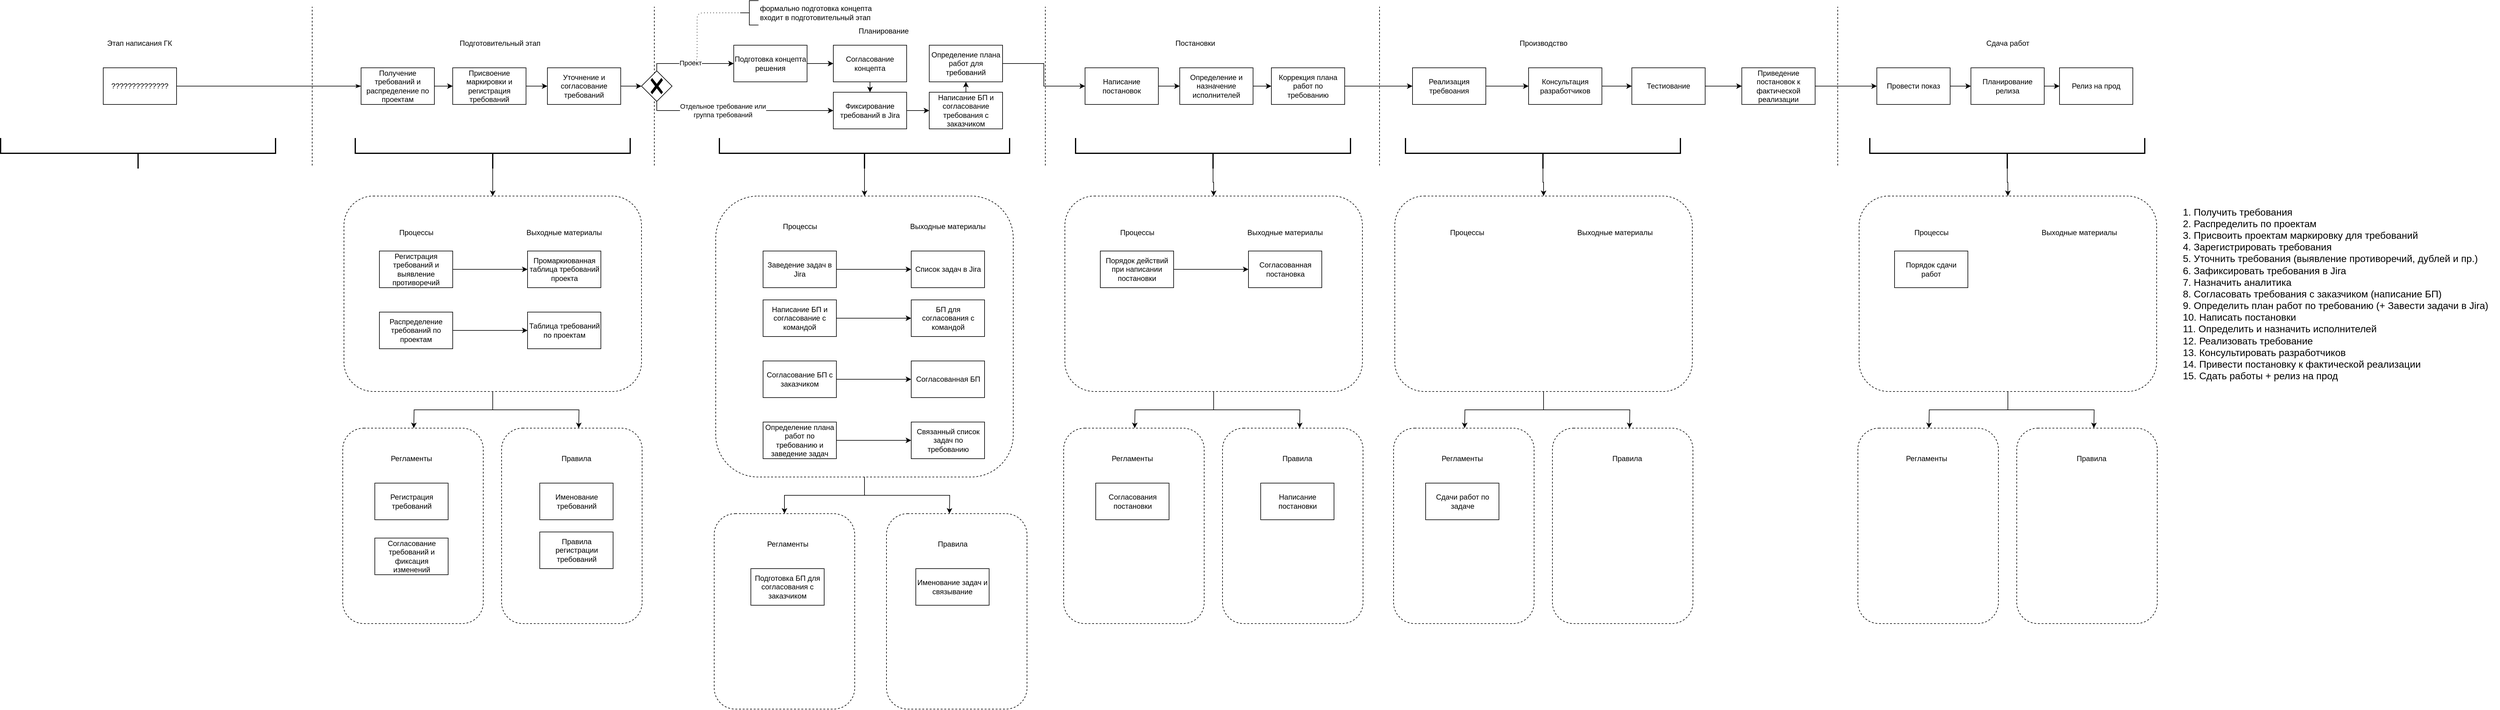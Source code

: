 <mxfile version="14.7.7" type="github" pages="6">
  <diagram id="ObXiP75ZGopkihdCX3eO" name="Общая схема">
    <mxGraphModel dx="1780" dy="534" grid="1" gridSize="10" guides="1" tooltips="1" connect="1" arrows="1" fold="1" page="1" pageScale="1" pageWidth="827" pageHeight="1169" math="0" shadow="0">
      <root>
        <mxCell id="0" />
        <mxCell id="1" parent="0" />
        <mxCell id="_sLUusYJ3twU9n-EqB_g-47" value="" style="rounded=1;whiteSpace=wrap;html=1;strokeColor=#000000;dashed=1;fillColor=none;" parent="1" vertex="1">
          <mxGeometry x="618" y="900" width="230" height="320" as="geometry" />
        </mxCell>
        <mxCell id="_sLUusYJ3twU9n-EqB_g-48" value="" style="rounded=1;whiteSpace=wrap;html=1;strokeColor=#000000;dashed=1;fillColor=none;" parent="1" vertex="1">
          <mxGeometry x="900" y="900" width="230" height="320" as="geometry" />
        </mxCell>
        <mxCell id="_sLUusYJ3twU9n-EqB_g-44" value="" style="rounded=1;whiteSpace=wrap;html=1;strokeColor=#000000;dashed=1;fillColor=none;" parent="1" vertex="1">
          <mxGeometry x="270" y="760" width="230" height="320" as="geometry" />
        </mxCell>
        <mxCell id="_sLUusYJ3twU9n-EqB_g-45" value="" style="rounded=1;whiteSpace=wrap;html=1;strokeColor=#000000;dashed=1;fillColor=none;" parent="1" vertex="1">
          <mxGeometry x="10" y="760" width="230" height="320" as="geometry" />
        </mxCell>
        <mxCell id="_sLUusYJ3twU9n-EqB_g-59" style="edgeStyle=orthogonalEdgeStyle;rounded=0;orthogonalLoop=1;jettySize=auto;html=1;fontSize=16;" parent="1" source="_sLUusYJ3twU9n-EqB_g-42" target="_sLUusYJ3twU9n-EqB_g-47" edge="1">
          <mxGeometry relative="1" as="geometry" />
        </mxCell>
        <mxCell id="_sLUusYJ3twU9n-EqB_g-60" style="edgeStyle=orthogonalEdgeStyle;rounded=0;orthogonalLoop=1;jettySize=auto;html=1;exitX=0.5;exitY=1;exitDx=0;exitDy=0;entryX=0.5;entryY=0;entryDx=0;entryDy=0;fontSize=16;" parent="1" source="_sLUusYJ3twU9n-EqB_g-42" edge="1">
          <mxGeometry relative="1" as="geometry">
            <mxPoint x="1003" y="900" as="targetPoint" />
          </mxGeometry>
        </mxCell>
        <mxCell id="_sLUusYJ3twU9n-EqB_g-42" value="" style="rounded=1;whiteSpace=wrap;html=1;strokeColor=#000000;dashed=1;fillColor=none;" parent="1" vertex="1">
          <mxGeometry x="620.5" y="380" width="487" height="460" as="geometry" />
        </mxCell>
        <mxCell id="1mng_QMHvOpX0eT8RKld-42" style="edgeStyle=orthogonalEdgeStyle;rounded=0;orthogonalLoop=1;jettySize=auto;html=1;entryX=0.5;entryY=0;entryDx=0;entryDy=0;" parent="1" source="1mng_QMHvOpX0eT8RKld-41" edge="1">
          <mxGeometry relative="1" as="geometry">
            <mxPoint x="126.25" y="760" as="targetPoint" />
          </mxGeometry>
        </mxCell>
        <mxCell id="1mng_QMHvOpX0eT8RKld-43" style="edgeStyle=orthogonalEdgeStyle;rounded=0;orthogonalLoop=1;jettySize=auto;html=1;exitX=0.5;exitY=1;exitDx=0;exitDy=0;" parent="1" source="1mng_QMHvOpX0eT8RKld-41" edge="1">
          <mxGeometry relative="1" as="geometry">
            <mxPoint x="396.235" y="760" as="targetPoint" />
          </mxGeometry>
        </mxCell>
        <mxCell id="1mng_QMHvOpX0eT8RKld-41" value="" style="rounded=1;whiteSpace=wrap;html=1;strokeColor=#000000;dashed=1;fillColor=none;" parent="1" vertex="1">
          <mxGeometry x="12" y="380" width="487" height="320" as="geometry" />
        </mxCell>
        <mxCell id="_sLUusYJ3twU9n-EqB_g-10" style="edgeStyle=orthogonalEdgeStyle;rounded=0;orthogonalLoop=1;jettySize=auto;html=1;fontSize=16;" parent="1" source="1mng_QMHvOpX0eT8RKld-5" target="uTp-lQn0Z8ibe238iWLr-2" edge="1">
          <mxGeometry relative="1" as="geometry" />
        </mxCell>
        <mxCell id="1mng_QMHvOpX0eT8RKld-5" value="Получение требований и распределение по проектам" style="rounded=0;whiteSpace=wrap;html=1;" parent="1" vertex="1">
          <mxGeometry x="40" y="170" width="120" height="60" as="geometry" />
        </mxCell>
        <mxCell id="_sLUusYJ3twU9n-EqB_g-14" style="edgeStyle=orthogonalEdgeStyle;rounded=0;orthogonalLoop=1;jettySize=auto;html=1;fontSize=16;startArrow=none;entryX=0;entryY=0.5;entryDx=0;entryDy=0;exitX=0.5;exitY=1;exitDx=0;exitDy=0;exitPerimeter=0;" parent="1" source="F6A8z5wkKTkSr_jPnCP2-1" target="1mng_QMHvOpX0eT8RKld-7" edge="1">
          <mxGeometry relative="1" as="geometry">
            <Array as="points">
              <mxPoint x="524" y="240" />
            </Array>
          </mxGeometry>
        </mxCell>
        <mxCell id="F6A8z5wkKTkSr_jPnCP2-4" value="Отдельное требование или&lt;br&gt;группа требований" style="edgeLabel;html=1;align=center;verticalAlign=middle;resizable=0;points=[];" parent="_sLUusYJ3twU9n-EqB_g-14" vertex="1" connectable="0">
          <mxGeometry x="-0.345" relative="1" as="geometry">
            <mxPoint x="23" as="offset" />
          </mxGeometry>
        </mxCell>
        <mxCell id="S4veQrZTqVJDhUEljjXG-1" style="edgeStyle=orthogonalEdgeStyle;rounded=0;orthogonalLoop=1;jettySize=auto;html=1;entryX=0;entryY=0.5;entryDx=0;entryDy=0;entryPerimeter=0;" edge="1" parent="1" source="1mng_QMHvOpX0eT8RKld-6" target="F6A8z5wkKTkSr_jPnCP2-1">
          <mxGeometry relative="1" as="geometry" />
        </mxCell>
        <mxCell id="1mng_QMHvOpX0eT8RKld-6" value="Уточнение и согласование требований" style="rounded=0;whiteSpace=wrap;html=1;" parent="1" vertex="1">
          <mxGeometry x="345" y="170" width="120" height="60" as="geometry" />
        </mxCell>
        <mxCell id="_sLUusYJ3twU9n-EqB_g-15" style="edgeStyle=orthogonalEdgeStyle;rounded=0;orthogonalLoop=1;jettySize=auto;html=1;fontSize=16;" parent="1" source="1mng_QMHvOpX0eT8RKld-7" target="uTp-lQn0Z8ibe238iWLr-5" edge="1">
          <mxGeometry relative="1" as="geometry" />
        </mxCell>
        <mxCell id="1mng_QMHvOpX0eT8RKld-7" value="Фиксирование требований в Jira" style="rounded=0;whiteSpace=wrap;html=1;" parent="1" vertex="1">
          <mxGeometry x="813" y="210" width="120" height="60" as="geometry" />
        </mxCell>
        <mxCell id="_sLUusYJ3twU9n-EqB_g-18" style="edgeStyle=orthogonalEdgeStyle;rounded=0;orthogonalLoop=1;jettySize=auto;html=1;fontSize=16;" parent="1" source="1mng_QMHvOpX0eT8RKld-8" target="1mng_QMHvOpX0eT8RKld-10" edge="1">
          <mxGeometry relative="1" as="geometry" />
        </mxCell>
        <mxCell id="1mng_QMHvOpX0eT8RKld-8" value="Определение плана работ для требований" style="rounded=0;whiteSpace=wrap;html=1;" parent="1" vertex="1">
          <mxGeometry x="970" y="133" width="120" height="60" as="geometry" />
        </mxCell>
        <mxCell id="1mng_QMHvOpX0eT8RKld-9" value="Подготовительный этап" style="text;html=1;strokeColor=none;fillColor=none;align=center;verticalAlign=middle;whiteSpace=wrap;rounded=0;" parent="1" vertex="1">
          <mxGeometry x="190" y="120" width="155" height="20" as="geometry" />
        </mxCell>
        <mxCell id="_sLUusYJ3twU9n-EqB_g-19" style="edgeStyle=orthogonalEdgeStyle;rounded=0;orthogonalLoop=1;jettySize=auto;html=1;fontSize=16;" parent="1" source="1mng_QMHvOpX0eT8RKld-10" target="1mng_QMHvOpX0eT8RKld-11" edge="1">
          <mxGeometry relative="1" as="geometry" />
        </mxCell>
        <mxCell id="1mng_QMHvOpX0eT8RKld-10" value="Написание постановок" style="rounded=0;whiteSpace=wrap;html=1;" parent="1" vertex="1">
          <mxGeometry x="1225" y="170" width="120" height="60" as="geometry" />
        </mxCell>
        <mxCell id="_sLUusYJ3twU9n-EqB_g-20" style="edgeStyle=orthogonalEdgeStyle;rounded=0;orthogonalLoop=1;jettySize=auto;html=1;fontSize=16;" parent="1" source="1mng_QMHvOpX0eT8RKld-11" target="uTp-lQn0Z8ibe238iWLr-7" edge="1">
          <mxGeometry relative="1" as="geometry" />
        </mxCell>
        <mxCell id="1mng_QMHvOpX0eT8RKld-11" value="Определение и назначение исполнителей" style="rounded=0;whiteSpace=wrap;html=1;" parent="1" vertex="1">
          <mxGeometry x="1380" y="170" width="120" height="60" as="geometry" />
        </mxCell>
        <mxCell id="_sLUusYJ3twU9n-EqB_g-23" style="edgeStyle=orthogonalEdgeStyle;rounded=0;orthogonalLoop=1;jettySize=auto;html=1;fontSize=16;" parent="1" source="1mng_QMHvOpX0eT8RKld-12" target="1mng_QMHvOpX0eT8RKld-13" edge="1">
          <mxGeometry relative="1" as="geometry" />
        </mxCell>
        <mxCell id="1mng_QMHvOpX0eT8RKld-12" value="Реализация требвоания" style="rounded=0;whiteSpace=wrap;html=1;strokeColor=#000000;" parent="1" vertex="1">
          <mxGeometry x="1761" y="170" width="120" height="60" as="geometry" />
        </mxCell>
        <mxCell id="_sLUusYJ3twU9n-EqB_g-24" style="edgeStyle=orthogonalEdgeStyle;rounded=0;orthogonalLoop=1;jettySize=auto;html=1;fontSize=16;startArrow=none;" parent="1" source="Mdg6IsK0-AXieFcoMjiG-1" target="1mng_QMHvOpX0eT8RKld-17" edge="1">
          <mxGeometry relative="1" as="geometry" />
        </mxCell>
        <mxCell id="BWERm0phxyf6aNqjwb44-5" style="edgeStyle=orthogonalEdgeStyle;rounded=0;orthogonalLoop=1;jettySize=auto;html=1;entryX=0;entryY=0.5;entryDx=0;entryDy=0;" parent="1" source="1mng_QMHvOpX0eT8RKld-13" target="Mdg6IsK0-AXieFcoMjiG-1" edge="1">
          <mxGeometry relative="1" as="geometry" />
        </mxCell>
        <mxCell id="1mng_QMHvOpX0eT8RKld-13" value="Консультация разработчиков" style="rounded=0;whiteSpace=wrap;html=1;strokeColor=#000000;" parent="1" vertex="1">
          <mxGeometry x="1951" y="170" width="120" height="60" as="geometry" />
        </mxCell>
        <mxCell id="1mng_QMHvOpX0eT8RKld-15" value="Постановки" style="text;html=1;strokeColor=none;fillColor=none;align=center;verticalAlign=middle;whiteSpace=wrap;rounded=0;" parent="1" vertex="1">
          <mxGeometry x="1327.5" y="120" width="155" height="20" as="geometry" />
        </mxCell>
        <mxCell id="1mng_QMHvOpX0eT8RKld-16" value="Производство" style="text;html=1;strokeColor=none;fillColor=none;align=center;verticalAlign=middle;whiteSpace=wrap;rounded=0;" parent="1" vertex="1">
          <mxGeometry x="1897.5" y="120" width="155" height="20" as="geometry" />
        </mxCell>
        <mxCell id="_sLUusYJ3twU9n-EqB_g-25" style="edgeStyle=orthogonalEdgeStyle;rounded=0;orthogonalLoop=1;jettySize=auto;html=1;fontSize=16;" parent="1" source="1mng_QMHvOpX0eT8RKld-17" target="uTp-lQn0Z8ibe238iWLr-9" edge="1">
          <mxGeometry relative="1" as="geometry" />
        </mxCell>
        <mxCell id="1mng_QMHvOpX0eT8RKld-17" value="Приведение постановок к фактической реализации" style="rounded=0;whiteSpace=wrap;html=1;strokeColor=#000000;" parent="1" vertex="1">
          <mxGeometry x="2300" y="170" width="120" height="60" as="geometry" />
        </mxCell>
        <mxCell id="1mng_QMHvOpX0eT8RKld-22" value="Промаркиованная таблица требований проекта" style="rounded=0;whiteSpace=wrap;html=1;" parent="1" vertex="1">
          <mxGeometry x="312.5" y="470" width="120" height="60" as="geometry" />
        </mxCell>
        <mxCell id="1mng_QMHvOpX0eT8RKld-25" value="Выходные материалы" style="text;html=1;strokeColor=none;fillColor=none;align=center;verticalAlign=middle;whiteSpace=wrap;rounded=0;" parent="1" vertex="1">
          <mxGeometry x="295" y="430" width="155" height="20" as="geometry" />
        </mxCell>
        <mxCell id="_sLUusYJ3twU9n-EqB_g-13" style="edgeStyle=orthogonalEdgeStyle;rounded=0;orthogonalLoop=1;jettySize=auto;html=1;fontSize=16;" parent="1" source="1mng_QMHvOpX0eT8RKld-27" target="1mng_QMHvOpX0eT8RKld-22" edge="1">
          <mxGeometry relative="1" as="geometry" />
        </mxCell>
        <mxCell id="1mng_QMHvOpX0eT8RKld-27" value="Регистрация требований и выявление противоречий" style="rounded=0;whiteSpace=wrap;html=1;" parent="1" vertex="1">
          <mxGeometry x="70" y="470" width="120" height="60" as="geometry" />
        </mxCell>
        <mxCell id="1mng_QMHvOpX0eT8RKld-29" value="Процессы" style="text;html=1;strokeColor=none;fillColor=none;align=center;verticalAlign=middle;whiteSpace=wrap;rounded=0;" parent="1" vertex="1">
          <mxGeometry x="52.5" y="430" width="155" height="20" as="geometry" />
        </mxCell>
        <mxCell id="1mng_QMHvOpX0eT8RKld-32" value="Именование требований" style="rounded=0;whiteSpace=wrap;html=1;" parent="1" vertex="1">
          <mxGeometry x="332.5" y="850" width="120" height="60" as="geometry" />
        </mxCell>
        <mxCell id="1mng_QMHvOpX0eT8RKld-34" value="Правила" style="text;html=1;strokeColor=none;fillColor=none;align=center;verticalAlign=middle;whiteSpace=wrap;rounded=0;" parent="1" vertex="1">
          <mxGeometry x="315" y="800" width="155" height="20" as="geometry" />
        </mxCell>
        <mxCell id="1mng_QMHvOpX0eT8RKld-38" value="Регистрация требований" style="rounded=0;whiteSpace=wrap;html=1;" parent="1" vertex="1">
          <mxGeometry x="62.5" y="850" width="120" height="60" as="geometry" />
        </mxCell>
        <mxCell id="1mng_QMHvOpX0eT8RKld-39" value="Согласование требований и фиксация изменений" style="rounded=0;whiteSpace=wrap;html=1;" parent="1" vertex="1">
          <mxGeometry x="62.5" y="940" width="120" height="60" as="geometry" />
        </mxCell>
        <mxCell id="1mng_QMHvOpX0eT8RKld-40" value="Регламенты" style="text;html=1;strokeColor=none;fillColor=none;align=center;verticalAlign=middle;whiteSpace=wrap;rounded=0;" parent="1" vertex="1">
          <mxGeometry x="45" y="800" width="155" height="20" as="geometry" />
        </mxCell>
        <mxCell id="uTp-lQn0Z8ibe238iWLr-1" value="&lt;div style=&quot;font-size: 16px;&quot;&gt;1. Получить требования&lt;/div&gt;&lt;div style=&quot;font-size: 16px;&quot;&gt;2. Распределить по проектам&lt;/div&gt;&lt;div style=&quot;font-size: 16px;&quot;&gt;3. Присвоить проектам маркировку для требований&lt;/div&gt;&lt;div style=&quot;font-size: 16px;&quot;&gt;4. Зарегистрировать требования&lt;/div&gt;&lt;div style=&quot;font-size: 16px;&quot;&gt;5. Уточнить требования (выявление противоречий, дублей и пр.)&lt;/div&gt;&lt;div style=&quot;font-size: 16px;&quot;&gt;6. Зафиксировать требования в Jira&lt;/div&gt;&lt;div style=&quot;font-size: 16px;&quot;&gt;7. Назначить аналитика&lt;/div&gt;&lt;div style=&quot;font-size: 16px;&quot;&gt;8. Согласовать требования с заказчиком (написание БП)&lt;/div&gt;&lt;div style=&quot;font-size: 16px;&quot;&gt;9. Определить план работ по требованию (+ Завести задачи в Jira)&lt;/div&gt;&lt;div style=&quot;font-size: 16px;&quot;&gt;10. Написать постановки&lt;/div&gt;&lt;div style=&quot;font-size: 16px;&quot;&gt;11. Определить и назначить исполнителей&lt;/div&gt;&lt;div style=&quot;font-size: 16px;&quot;&gt;12. Реализовать требование&lt;/div&gt;&lt;div style=&quot;font-size: 16px;&quot;&gt;13. Консультировать разработчиков&lt;/div&gt;&lt;div style=&quot;font-size: 16px;&quot;&gt;14. Привести постановку к фактической реализации&lt;/div&gt;&lt;div style=&quot;font-size: 16px;&quot;&gt;15. Сдать работы + релиз на прод&lt;/div&gt;" style="text;html=1;align=left;verticalAlign=middle;resizable=0;points=[];autosize=1;strokeColor=none;fontSize=16;" parent="1" vertex="1">
          <mxGeometry x="3020" y="400" width="520" height="280" as="geometry" />
        </mxCell>
        <mxCell id="_sLUusYJ3twU9n-EqB_g-11" style="edgeStyle=orthogonalEdgeStyle;rounded=0;orthogonalLoop=1;jettySize=auto;html=1;fontSize=16;" parent="1" source="uTp-lQn0Z8ibe238iWLr-2" target="1mng_QMHvOpX0eT8RKld-6" edge="1">
          <mxGeometry relative="1" as="geometry" />
        </mxCell>
        <mxCell id="uTp-lQn0Z8ibe238iWLr-2" value="Присвоение маркировки и регистрация требований" style="rounded=0;whiteSpace=wrap;html=1;" parent="1" vertex="1">
          <mxGeometry x="190" y="170" width="120" height="60" as="geometry" />
        </mxCell>
        <mxCell id="_sLUusYJ3twU9n-EqB_g-16" style="edgeStyle=orthogonalEdgeStyle;rounded=0;orthogonalLoop=1;jettySize=auto;html=1;fontSize=16;" parent="1" source="uTp-lQn0Z8ibe238iWLr-5" target="1mng_QMHvOpX0eT8RKld-8" edge="1">
          <mxGeometry relative="1" as="geometry">
            <Array as="points">
              <mxPoint x="1030" y="200" />
              <mxPoint x="1030" y="200" />
            </Array>
          </mxGeometry>
        </mxCell>
        <mxCell id="uTp-lQn0Z8ibe238iWLr-5" value="Написание БП и согласование требования с заказчиком" style="rounded=0;whiteSpace=wrap;html=1;" parent="1" vertex="1">
          <mxGeometry x="970" y="210" width="120" height="60" as="geometry" />
        </mxCell>
        <mxCell id="uTp-lQn0Z8ibe238iWLr-6" value="Планирование" style="text;html=1;strokeColor=none;fillColor=none;align=center;verticalAlign=middle;whiteSpace=wrap;rounded=0;" parent="1" vertex="1">
          <mxGeometry x="817.5" y="100" width="155" height="20" as="geometry" />
        </mxCell>
        <mxCell id="_sLUusYJ3twU9n-EqB_g-22" style="edgeStyle=orthogonalEdgeStyle;rounded=0;orthogonalLoop=1;jettySize=auto;html=1;fontSize=16;" parent="1" source="uTp-lQn0Z8ibe238iWLr-7" target="1mng_QMHvOpX0eT8RKld-12" edge="1">
          <mxGeometry relative="1" as="geometry" />
        </mxCell>
        <mxCell id="uTp-lQn0Z8ibe238iWLr-7" value="Коррекция плана работ по требованию" style="rounded=0;whiteSpace=wrap;html=1;" parent="1" vertex="1">
          <mxGeometry x="1530" y="170" width="120" height="60" as="geometry" />
        </mxCell>
        <mxCell id="_sLUusYJ3twU9n-EqB_g-26" style="edgeStyle=orthogonalEdgeStyle;rounded=0;orthogonalLoop=1;jettySize=auto;html=1;fontSize=16;" parent="1" source="uTp-lQn0Z8ibe238iWLr-9" target="uTp-lQn0Z8ibe238iWLr-10" edge="1">
          <mxGeometry relative="1" as="geometry" />
        </mxCell>
        <mxCell id="uTp-lQn0Z8ibe238iWLr-9" value="Провести показ" style="rounded=0;whiteSpace=wrap;html=1;strokeColor=#000000;" parent="1" vertex="1">
          <mxGeometry x="2521" y="170" width="120" height="60" as="geometry" />
        </mxCell>
        <mxCell id="_sLUusYJ3twU9n-EqB_g-27" style="edgeStyle=orthogonalEdgeStyle;rounded=0;orthogonalLoop=1;jettySize=auto;html=1;entryX=0;entryY=0.5;entryDx=0;entryDy=0;fontSize=16;" parent="1" source="uTp-lQn0Z8ibe238iWLr-10" target="uTp-lQn0Z8ibe238iWLr-12" edge="1">
          <mxGeometry relative="1" as="geometry" />
        </mxCell>
        <mxCell id="uTp-lQn0Z8ibe238iWLr-10" value="Планирование релиза" style="rounded=0;whiteSpace=wrap;html=1;strokeColor=#000000;" parent="1" vertex="1">
          <mxGeometry x="2675" y="170" width="120" height="60" as="geometry" />
        </mxCell>
        <mxCell id="uTp-lQn0Z8ibe238iWLr-11" value="Сдача работ" style="text;html=1;strokeColor=none;fillColor=none;align=center;verticalAlign=middle;whiteSpace=wrap;rounded=0;" parent="1" vertex="1">
          <mxGeometry x="2657.5" y="120" width="155" height="20" as="geometry" />
        </mxCell>
        <mxCell id="uTp-lQn0Z8ibe238iWLr-12" value="Релиз на прод" style="rounded=0;whiteSpace=wrap;html=1;strokeColor=#000000;" parent="1" vertex="1">
          <mxGeometry x="2820" y="170" width="120" height="60" as="geometry" />
        </mxCell>
        <mxCell id="uTp-lQn0Z8ibe238iWLr-15" value="Правила регистрации требований" style="rounded=0;whiteSpace=wrap;html=1;" parent="1" vertex="1">
          <mxGeometry x="332.5" y="930" width="120" height="60" as="geometry" />
        </mxCell>
        <mxCell id="_sLUusYJ3twU9n-EqB_g-3" value="Список задач в Jira" style="rounded=0;whiteSpace=wrap;html=1;" parent="1" vertex="1">
          <mxGeometry x="940.5" y="470" width="120" height="60" as="geometry" />
        </mxCell>
        <mxCell id="_sLUusYJ3twU9n-EqB_g-4" value="Выходные материалы" style="text;html=1;strokeColor=none;fillColor=none;align=center;verticalAlign=middle;whiteSpace=wrap;rounded=0;" parent="1" vertex="1">
          <mxGeometry x="923" y="420" width="155" height="20" as="geometry" />
        </mxCell>
        <mxCell id="_sLUusYJ3twU9n-EqB_g-53" style="edgeStyle=orthogonalEdgeStyle;rounded=0;orthogonalLoop=1;jettySize=auto;html=1;entryX=0;entryY=0.5;entryDx=0;entryDy=0;fontSize=16;" parent="1" source="_sLUusYJ3twU9n-EqB_g-7" target="_sLUusYJ3twU9n-EqB_g-3" edge="1">
          <mxGeometry relative="1" as="geometry" />
        </mxCell>
        <mxCell id="_sLUusYJ3twU9n-EqB_g-7" value="Заведение задач в Jira" style="rounded=0;whiteSpace=wrap;html=1;" parent="1" vertex="1">
          <mxGeometry x="698" y="470" width="120" height="60" as="geometry" />
        </mxCell>
        <mxCell id="_sLUusYJ3twU9n-EqB_g-8" value="Процессы" style="text;html=1;strokeColor=none;fillColor=none;align=center;verticalAlign=middle;whiteSpace=wrap;rounded=0;" parent="1" vertex="1">
          <mxGeometry x="680.5" y="420" width="155" height="20" as="geometry" />
        </mxCell>
        <mxCell id="_sLUusYJ3twU9n-EqB_g-12" value="" style="endArrow=none;dashed=1;html=1;fontSize=16;" parent="1" edge="1">
          <mxGeometry width="50" height="50" relative="1" as="geometry">
            <mxPoint x="520" y="330" as="sourcePoint" />
            <mxPoint x="520" y="70" as="targetPoint" />
          </mxGeometry>
        </mxCell>
        <mxCell id="_sLUusYJ3twU9n-EqB_g-17" value="" style="endArrow=none;dashed=1;html=1;fontSize=16;" parent="1" edge="1">
          <mxGeometry width="50" height="50" relative="1" as="geometry">
            <mxPoint x="1160" y="330" as="sourcePoint" />
            <mxPoint x="1160" y="70.0" as="targetPoint" />
          </mxGeometry>
        </mxCell>
        <mxCell id="_sLUusYJ3twU9n-EqB_g-21" value="" style="endArrow=none;dashed=1;html=1;fontSize=16;" parent="1" edge="1">
          <mxGeometry width="50" height="50" relative="1" as="geometry">
            <mxPoint x="1707.0" y="330" as="sourcePoint" />
            <mxPoint x="1707.0" y="70.0" as="targetPoint" />
          </mxGeometry>
        </mxCell>
        <mxCell id="_sLUusYJ3twU9n-EqB_g-28" value="" style="endArrow=none;dashed=1;html=1;fontSize=16;" parent="1" edge="1">
          <mxGeometry width="50" height="50" relative="1" as="geometry">
            <mxPoint x="2457.0" y="330" as="sourcePoint" />
            <mxPoint x="2457.0" y="70.0" as="targetPoint" />
          </mxGeometry>
        </mxCell>
        <mxCell id="_sLUusYJ3twU9n-EqB_g-30" style="edgeStyle=orthogonalEdgeStyle;rounded=0;orthogonalLoop=1;jettySize=auto;html=1;exitX=0;exitY=0.5;exitDx=0;exitDy=0;exitPerimeter=0;entryX=0.5;entryY=0;entryDx=0;entryDy=0;fontSize=16;" parent="1" source="_sLUusYJ3twU9n-EqB_g-29" target="1mng_QMHvOpX0eT8RKld-41" edge="1">
          <mxGeometry relative="1" as="geometry" />
        </mxCell>
        <mxCell id="_sLUusYJ3twU9n-EqB_g-29" value="" style="strokeWidth=2;html=1;shape=mxgraph.flowchart.annotation_2;align=left;labelPosition=right;pointerEvents=1;fontSize=16;rotation=-90;" parent="1" vertex="1">
          <mxGeometry x="230.5" y="85" width="50" height="450" as="geometry" />
        </mxCell>
        <mxCell id="_sLUusYJ3twU9n-EqB_g-31" value="Таблица требований по проектам" style="rounded=0;whiteSpace=wrap;html=1;" parent="1" vertex="1">
          <mxGeometry x="312.5" y="570" width="120" height="60" as="geometry" />
        </mxCell>
        <mxCell id="_sLUusYJ3twU9n-EqB_g-33" style="edgeStyle=orthogonalEdgeStyle;rounded=0;orthogonalLoop=1;jettySize=auto;html=1;fontSize=16;" parent="1" source="_sLUusYJ3twU9n-EqB_g-32" target="_sLUusYJ3twU9n-EqB_g-31" edge="1">
          <mxGeometry relative="1" as="geometry" />
        </mxCell>
        <mxCell id="_sLUusYJ3twU9n-EqB_g-32" value="Распределение требований по проектам" style="rounded=0;whiteSpace=wrap;html=1;" parent="1" vertex="1">
          <mxGeometry x="70" y="570" width="120" height="60" as="geometry" />
        </mxCell>
        <mxCell id="_sLUusYJ3twU9n-EqB_g-35" value="Именование задач и связывание" style="rounded=0;whiteSpace=wrap;html=1;" parent="1" vertex="1">
          <mxGeometry x="948" y="990" width="120" height="60" as="geometry" />
        </mxCell>
        <mxCell id="_sLUusYJ3twU9n-EqB_g-36" value="Правила" style="text;html=1;strokeColor=none;fillColor=none;align=center;verticalAlign=middle;whiteSpace=wrap;rounded=0;" parent="1" vertex="1">
          <mxGeometry x="930.5" y="940" width="155" height="20" as="geometry" />
        </mxCell>
        <mxCell id="_sLUusYJ3twU9n-EqB_g-38" value="Подготовка БП для согласования с заказчиком" style="rounded=0;whiteSpace=wrap;html=1;" parent="1" vertex="1">
          <mxGeometry x="678" y="990" width="120" height="60" as="geometry" />
        </mxCell>
        <mxCell id="_sLUusYJ3twU9n-EqB_g-40" value="Регламенты" style="text;html=1;strokeColor=none;fillColor=none;align=center;verticalAlign=middle;whiteSpace=wrap;rounded=0;" parent="1" vertex="1">
          <mxGeometry x="660.5" y="940" width="155" height="20" as="geometry" />
        </mxCell>
        <mxCell id="_sLUusYJ3twU9n-EqB_g-54" style="edgeStyle=orthogonalEdgeStyle;rounded=0;orthogonalLoop=1;jettySize=auto;html=1;entryX=0;entryY=0.5;entryDx=0;entryDy=0;fontSize=16;" parent="1" source="_sLUusYJ3twU9n-EqB_g-43" target="_sLUusYJ3twU9n-EqB_g-51" edge="1">
          <mxGeometry relative="1" as="geometry" />
        </mxCell>
        <mxCell id="_sLUusYJ3twU9n-EqB_g-43" value="Написание БП и согласование с командой" style="rounded=0;whiteSpace=wrap;html=1;" parent="1" vertex="1">
          <mxGeometry x="698" y="550" width="120" height="60" as="geometry" />
        </mxCell>
        <mxCell id="_sLUusYJ3twU9n-EqB_g-50" style="edgeStyle=orthogonalEdgeStyle;rounded=0;orthogonalLoop=1;jettySize=auto;html=1;entryX=0.5;entryY=0;entryDx=0;entryDy=0;fontSize=16;" parent="1" source="_sLUusYJ3twU9n-EqB_g-46" target="_sLUusYJ3twU9n-EqB_g-42" edge="1">
          <mxGeometry relative="1" as="geometry" />
        </mxCell>
        <mxCell id="_sLUusYJ3twU9n-EqB_g-46" value="" style="strokeWidth=2;html=1;shape=mxgraph.flowchart.annotation_2;align=left;labelPosition=right;pointerEvents=1;fontSize=16;rotation=-90;" parent="1" vertex="1">
          <mxGeometry x="839" y="72.5" width="50" height="475" as="geometry" />
        </mxCell>
        <mxCell id="_sLUusYJ3twU9n-EqB_g-55" style="edgeStyle=orthogonalEdgeStyle;rounded=0;orthogonalLoop=1;jettySize=auto;html=1;entryX=0;entryY=0.5;entryDx=0;entryDy=0;fontSize=16;" parent="1" source="_sLUusYJ3twU9n-EqB_g-49" target="_sLUusYJ3twU9n-EqB_g-52" edge="1">
          <mxGeometry relative="1" as="geometry" />
        </mxCell>
        <mxCell id="_sLUusYJ3twU9n-EqB_g-49" value="Согласование БП с заказчиком" style="rounded=0;whiteSpace=wrap;html=1;" parent="1" vertex="1">
          <mxGeometry x="698" y="650" width="120" height="60" as="geometry" />
        </mxCell>
        <mxCell id="_sLUusYJ3twU9n-EqB_g-51" value="БП для согласования с командой" style="rounded=0;whiteSpace=wrap;html=1;" parent="1" vertex="1">
          <mxGeometry x="940.5" y="550" width="120" height="60" as="geometry" />
        </mxCell>
        <mxCell id="_sLUusYJ3twU9n-EqB_g-52" value="Согласованная БП" style="rounded=0;whiteSpace=wrap;html=1;" parent="1" vertex="1">
          <mxGeometry x="940.5" y="650" width="120" height="60" as="geometry" />
        </mxCell>
        <mxCell id="_sLUusYJ3twU9n-EqB_g-56" style="edgeStyle=orthogonalEdgeStyle;rounded=0;orthogonalLoop=1;jettySize=auto;html=1;entryX=0;entryY=0.5;entryDx=0;entryDy=0;fontSize=16;" parent="1" source="_sLUusYJ3twU9n-EqB_g-57" target="_sLUusYJ3twU9n-EqB_g-58" edge="1">
          <mxGeometry relative="1" as="geometry" />
        </mxCell>
        <mxCell id="_sLUusYJ3twU9n-EqB_g-57" value="Определение плана работ по требованию и заведение задач" style="rounded=0;whiteSpace=wrap;html=1;" parent="1" vertex="1">
          <mxGeometry x="698" y="750" width="120" height="60" as="geometry" />
        </mxCell>
        <mxCell id="_sLUusYJ3twU9n-EqB_g-58" value="Связанный список задач по требованию" style="rounded=0;whiteSpace=wrap;html=1;" parent="1" vertex="1">
          <mxGeometry x="940.5" y="750" width="120" height="60" as="geometry" />
        </mxCell>
        <mxCell id="_sLUusYJ3twU9n-EqB_g-61" value="" style="rounded=1;whiteSpace=wrap;html=1;strokeColor=#000000;dashed=1;fillColor=none;" parent="1" vertex="1">
          <mxGeometry x="1450" y="760" width="230" height="320" as="geometry" />
        </mxCell>
        <mxCell id="_sLUusYJ3twU9n-EqB_g-62" value="" style="rounded=1;whiteSpace=wrap;html=1;strokeColor=#000000;dashed=1;fillColor=none;" parent="1" vertex="1">
          <mxGeometry x="1190" y="760" width="230" height="320" as="geometry" />
        </mxCell>
        <mxCell id="_sLUusYJ3twU9n-EqB_g-63" style="edgeStyle=orthogonalEdgeStyle;rounded=0;orthogonalLoop=1;jettySize=auto;html=1;entryX=0.5;entryY=0;entryDx=0;entryDy=0;" parent="1" source="_sLUusYJ3twU9n-EqB_g-65" edge="1">
          <mxGeometry relative="1" as="geometry">
            <mxPoint x="1306.25" y="760" as="targetPoint" />
          </mxGeometry>
        </mxCell>
        <mxCell id="_sLUusYJ3twU9n-EqB_g-64" style="edgeStyle=orthogonalEdgeStyle;rounded=0;orthogonalLoop=1;jettySize=auto;html=1;exitX=0.5;exitY=1;exitDx=0;exitDy=0;" parent="1" source="_sLUusYJ3twU9n-EqB_g-65" edge="1">
          <mxGeometry relative="1" as="geometry">
            <mxPoint x="1576.235" y="760" as="targetPoint" />
          </mxGeometry>
        </mxCell>
        <mxCell id="_sLUusYJ3twU9n-EqB_g-65" value="" style="rounded=1;whiteSpace=wrap;html=1;strokeColor=#000000;dashed=1;fillColor=none;" parent="1" vertex="1">
          <mxGeometry x="1192" y="380" width="487" height="320" as="geometry" />
        </mxCell>
        <mxCell id="_sLUusYJ3twU9n-EqB_g-66" value="Согласованная постановка" style="rounded=0;whiteSpace=wrap;html=1;" parent="1" vertex="1">
          <mxGeometry x="1492.5" y="470" width="120" height="60" as="geometry" />
        </mxCell>
        <mxCell id="_sLUusYJ3twU9n-EqB_g-67" value="Выходные материалы" style="text;html=1;strokeColor=none;fillColor=none;align=center;verticalAlign=middle;whiteSpace=wrap;rounded=0;" parent="1" vertex="1">
          <mxGeometry x="1475" y="430" width="155" height="20" as="geometry" />
        </mxCell>
        <mxCell id="_sLUusYJ3twU9n-EqB_g-68" style="edgeStyle=orthogonalEdgeStyle;rounded=0;orthogonalLoop=1;jettySize=auto;html=1;fontSize=16;" parent="1" source="_sLUusYJ3twU9n-EqB_g-69" target="_sLUusYJ3twU9n-EqB_g-66" edge="1">
          <mxGeometry relative="1" as="geometry" />
        </mxCell>
        <mxCell id="_sLUusYJ3twU9n-EqB_g-69" value="Порядок действий при написании постановки" style="rounded=0;whiteSpace=wrap;html=1;" parent="1" vertex="1">
          <mxGeometry x="1250" y="470" width="120" height="60" as="geometry" />
        </mxCell>
        <mxCell id="_sLUusYJ3twU9n-EqB_g-70" value="Процессы" style="text;html=1;strokeColor=none;fillColor=none;align=center;verticalAlign=middle;whiteSpace=wrap;rounded=0;" parent="1" vertex="1">
          <mxGeometry x="1232.5" y="430" width="155" height="20" as="geometry" />
        </mxCell>
        <mxCell id="_sLUusYJ3twU9n-EqB_g-71" value="Написание постановки" style="rounded=0;whiteSpace=wrap;html=1;" parent="1" vertex="1">
          <mxGeometry x="1512.5" y="850" width="120" height="60" as="geometry" />
        </mxCell>
        <mxCell id="_sLUusYJ3twU9n-EqB_g-72" value="Правила" style="text;html=1;strokeColor=none;fillColor=none;align=center;verticalAlign=middle;whiteSpace=wrap;rounded=0;" parent="1" vertex="1">
          <mxGeometry x="1495" y="800" width="155" height="20" as="geometry" />
        </mxCell>
        <mxCell id="_sLUusYJ3twU9n-EqB_g-73" value="Согласования постановки" style="rounded=0;whiteSpace=wrap;html=1;" parent="1" vertex="1">
          <mxGeometry x="1242.5" y="850" width="120" height="60" as="geometry" />
        </mxCell>
        <mxCell id="_sLUusYJ3twU9n-EqB_g-75" value="Регламенты" style="text;html=1;strokeColor=none;fillColor=none;align=center;verticalAlign=middle;whiteSpace=wrap;rounded=0;" parent="1" vertex="1">
          <mxGeometry x="1225" y="800" width="155" height="20" as="geometry" />
        </mxCell>
        <mxCell id="_sLUusYJ3twU9n-EqB_g-77" style="edgeStyle=orthogonalEdgeStyle;rounded=0;orthogonalLoop=1;jettySize=auto;html=1;exitX=0;exitY=0.5;exitDx=0;exitDy=0;exitPerimeter=0;entryX=0.5;entryY=0;entryDx=0;entryDy=0;fontSize=16;" parent="1" source="_sLUusYJ3twU9n-EqB_g-78" target="_sLUusYJ3twU9n-EqB_g-65" edge="1">
          <mxGeometry relative="1" as="geometry" />
        </mxCell>
        <mxCell id="_sLUusYJ3twU9n-EqB_g-78" value="" style="strokeWidth=2;html=1;shape=mxgraph.flowchart.annotation_2;align=left;labelPosition=right;pointerEvents=1;fontSize=16;rotation=-90;" parent="1" vertex="1">
          <mxGeometry x="1409.5" y="85" width="50" height="450" as="geometry" />
        </mxCell>
        <mxCell id="_sLUusYJ3twU9n-EqB_g-82" value="" style="rounded=1;whiteSpace=wrap;html=1;strokeColor=#000000;dashed=1;fillColor=none;" parent="1" vertex="1">
          <mxGeometry x="1990" y="760" width="230" height="320" as="geometry" />
        </mxCell>
        <mxCell id="_sLUusYJ3twU9n-EqB_g-83" value="" style="rounded=1;whiteSpace=wrap;html=1;strokeColor=#000000;dashed=1;fillColor=none;" parent="1" vertex="1">
          <mxGeometry x="1730" y="760" width="230" height="320" as="geometry" />
        </mxCell>
        <mxCell id="_sLUusYJ3twU9n-EqB_g-84" style="edgeStyle=orthogonalEdgeStyle;rounded=0;orthogonalLoop=1;jettySize=auto;html=1;entryX=0.5;entryY=0;entryDx=0;entryDy=0;" parent="1" source="_sLUusYJ3twU9n-EqB_g-86" edge="1">
          <mxGeometry relative="1" as="geometry">
            <mxPoint x="1846.25" y="760" as="targetPoint" />
          </mxGeometry>
        </mxCell>
        <mxCell id="_sLUusYJ3twU9n-EqB_g-85" style="edgeStyle=orthogonalEdgeStyle;rounded=0;orthogonalLoop=1;jettySize=auto;html=1;exitX=0.5;exitY=1;exitDx=0;exitDy=0;" parent="1" source="_sLUusYJ3twU9n-EqB_g-86" edge="1">
          <mxGeometry relative="1" as="geometry">
            <mxPoint x="2116.235" y="760" as="targetPoint" />
          </mxGeometry>
        </mxCell>
        <mxCell id="_sLUusYJ3twU9n-EqB_g-86" value="" style="rounded=1;whiteSpace=wrap;html=1;strokeColor=#000000;dashed=1;fillColor=none;" parent="1" vertex="1">
          <mxGeometry x="1732" y="380" width="487" height="320" as="geometry" />
        </mxCell>
        <mxCell id="_sLUusYJ3twU9n-EqB_g-88" value="Выходные материалы" style="text;html=1;strokeColor=none;fillColor=none;align=center;verticalAlign=middle;whiteSpace=wrap;rounded=0;" parent="1" vertex="1">
          <mxGeometry x="2015" y="430" width="155" height="20" as="geometry" />
        </mxCell>
        <mxCell id="_sLUusYJ3twU9n-EqB_g-91" value="Процессы" style="text;html=1;strokeColor=none;fillColor=none;align=center;verticalAlign=middle;whiteSpace=wrap;rounded=0;" parent="1" vertex="1">
          <mxGeometry x="1772.5" y="430" width="155" height="20" as="geometry" />
        </mxCell>
        <mxCell id="_sLUusYJ3twU9n-EqB_g-93" value="Правила" style="text;html=1;strokeColor=none;fillColor=none;align=center;verticalAlign=middle;whiteSpace=wrap;rounded=0;" parent="1" vertex="1">
          <mxGeometry x="2035" y="800" width="155" height="20" as="geometry" />
        </mxCell>
        <mxCell id="_sLUusYJ3twU9n-EqB_g-94" value="Сдачи работ по задаче" style="rounded=0;whiteSpace=wrap;html=1;" parent="1" vertex="1">
          <mxGeometry x="1782.5" y="850" width="120" height="60" as="geometry" />
        </mxCell>
        <mxCell id="_sLUusYJ3twU9n-EqB_g-95" value="Регламенты" style="text;html=1;strokeColor=none;fillColor=none;align=center;verticalAlign=middle;whiteSpace=wrap;rounded=0;" parent="1" vertex="1">
          <mxGeometry x="1765" y="800" width="155" height="20" as="geometry" />
        </mxCell>
        <mxCell id="_sLUusYJ3twU9n-EqB_g-96" style="edgeStyle=orthogonalEdgeStyle;rounded=0;orthogonalLoop=1;jettySize=auto;html=1;exitX=0;exitY=0.5;exitDx=0;exitDy=0;exitPerimeter=0;entryX=0.5;entryY=0;entryDx=0;entryDy=0;fontSize=16;" parent="1" source="_sLUusYJ3twU9n-EqB_g-97" target="_sLUusYJ3twU9n-EqB_g-86" edge="1">
          <mxGeometry relative="1" as="geometry" />
        </mxCell>
        <mxCell id="_sLUusYJ3twU9n-EqB_g-97" value="" style="strokeWidth=2;html=1;shape=mxgraph.flowchart.annotation_2;align=left;labelPosition=right;pointerEvents=1;fontSize=16;rotation=-90;" parent="1" vertex="1">
          <mxGeometry x="1949.5" y="85" width="50" height="450" as="geometry" />
        </mxCell>
        <mxCell id="_sLUusYJ3twU9n-EqB_g-98" value="" style="rounded=1;whiteSpace=wrap;html=1;strokeColor=#000000;dashed=1;fillColor=none;" parent="1" vertex="1">
          <mxGeometry x="2750" y="760" width="230" height="320" as="geometry" />
        </mxCell>
        <mxCell id="_sLUusYJ3twU9n-EqB_g-99" value="" style="rounded=1;whiteSpace=wrap;html=1;strokeColor=#000000;dashed=1;fillColor=none;" parent="1" vertex="1">
          <mxGeometry x="2490" y="760" width="230" height="320" as="geometry" />
        </mxCell>
        <mxCell id="_sLUusYJ3twU9n-EqB_g-100" style="edgeStyle=orthogonalEdgeStyle;rounded=0;orthogonalLoop=1;jettySize=auto;html=1;entryX=0.5;entryY=0;entryDx=0;entryDy=0;" parent="1" source="_sLUusYJ3twU9n-EqB_g-102" edge="1">
          <mxGeometry relative="1" as="geometry">
            <mxPoint x="2606.25" y="760" as="targetPoint" />
          </mxGeometry>
        </mxCell>
        <mxCell id="_sLUusYJ3twU9n-EqB_g-101" style="edgeStyle=orthogonalEdgeStyle;rounded=0;orthogonalLoop=1;jettySize=auto;html=1;exitX=0.5;exitY=1;exitDx=0;exitDy=0;" parent="1" source="_sLUusYJ3twU9n-EqB_g-102" edge="1">
          <mxGeometry relative="1" as="geometry">
            <mxPoint x="2876.235" y="760" as="targetPoint" />
          </mxGeometry>
        </mxCell>
        <mxCell id="_sLUusYJ3twU9n-EqB_g-102" value="" style="rounded=1;whiteSpace=wrap;html=1;strokeColor=#000000;dashed=1;fillColor=none;" parent="1" vertex="1">
          <mxGeometry x="2492" y="380" width="487" height="320" as="geometry" />
        </mxCell>
        <mxCell id="_sLUusYJ3twU9n-EqB_g-104" value="Выходные материалы" style="text;html=1;strokeColor=none;fillColor=none;align=center;verticalAlign=middle;whiteSpace=wrap;rounded=0;" parent="1" vertex="1">
          <mxGeometry x="2775" y="430" width="155" height="20" as="geometry" />
        </mxCell>
        <mxCell id="_sLUusYJ3twU9n-EqB_g-106" value="Порядок сдачи работ" style="rounded=0;whiteSpace=wrap;html=1;" parent="1" vertex="1">
          <mxGeometry x="2550" y="470" width="120" height="60" as="geometry" />
        </mxCell>
        <mxCell id="_sLUusYJ3twU9n-EqB_g-107" value="Процессы" style="text;html=1;strokeColor=none;fillColor=none;align=center;verticalAlign=middle;whiteSpace=wrap;rounded=0;" parent="1" vertex="1">
          <mxGeometry x="2532.5" y="430" width="155" height="20" as="geometry" />
        </mxCell>
        <mxCell id="_sLUusYJ3twU9n-EqB_g-109" value="Правила" style="text;html=1;strokeColor=none;fillColor=none;align=center;verticalAlign=middle;whiteSpace=wrap;rounded=0;" parent="1" vertex="1">
          <mxGeometry x="2795" y="800" width="155" height="20" as="geometry" />
        </mxCell>
        <mxCell id="_sLUusYJ3twU9n-EqB_g-111" value="Регламенты" style="text;html=1;strokeColor=none;fillColor=none;align=center;verticalAlign=middle;whiteSpace=wrap;rounded=0;" parent="1" vertex="1">
          <mxGeometry x="2525" y="800" width="155" height="20" as="geometry" />
        </mxCell>
        <mxCell id="_sLUusYJ3twU9n-EqB_g-112" style="edgeStyle=orthogonalEdgeStyle;rounded=0;orthogonalLoop=1;jettySize=auto;html=1;exitX=0;exitY=0.5;exitDx=0;exitDy=0;exitPerimeter=0;entryX=0.5;entryY=0;entryDx=0;entryDy=0;fontSize=16;" parent="1" source="_sLUusYJ3twU9n-EqB_g-113" target="_sLUusYJ3twU9n-EqB_g-102" edge="1">
          <mxGeometry relative="1" as="geometry" />
        </mxCell>
        <mxCell id="_sLUusYJ3twU9n-EqB_g-113" value="" style="strokeWidth=2;html=1;shape=mxgraph.flowchart.annotation_2;align=left;labelPosition=right;pointerEvents=1;fontSize=16;rotation=-90;" parent="1" vertex="1">
          <mxGeometry x="2709.5" y="85" width="50" height="450" as="geometry" />
        </mxCell>
        <mxCell id="Mdg6IsK0-AXieFcoMjiG-1" value="Тестиование" style="rounded=0;whiteSpace=wrap;html=1;strokeColor=#000000;" parent="1" vertex="1">
          <mxGeometry x="2120" y="170" width="120" height="60" as="geometry" />
        </mxCell>
        <mxCell id="69DBq-WkZiLJgo02Ty5v-1" value="" style="endArrow=none;dashed=1;html=1;fontSize=16;" parent="1" edge="1">
          <mxGeometry width="50" height="50" relative="1" as="geometry">
            <mxPoint x="-40" y="330" as="sourcePoint" />
            <mxPoint x="-40" y="70" as="targetPoint" />
          </mxGeometry>
        </mxCell>
        <mxCell id="69DBq-WkZiLJgo02Ty5v-2" value="" style="strokeWidth=2;html=1;shape=mxgraph.flowchart.annotation_2;align=left;labelPosition=right;pointerEvents=1;fontSize=16;rotation=-90;" parent="1" vertex="1">
          <mxGeometry x="-350" y="85" width="50" height="450" as="geometry" />
        </mxCell>
        <mxCell id="69DBq-WkZiLJgo02Ty5v-3" value="Этап написания ГК" style="text;html=1;strokeColor=none;fillColor=none;align=center;verticalAlign=middle;whiteSpace=wrap;rounded=0;" parent="1" vertex="1">
          <mxGeometry x="-400" y="120" width="155" height="20" as="geometry" />
        </mxCell>
        <mxCell id="69DBq-WkZiLJgo02Ty5v-5" style="edgeStyle=orthogonalEdgeStyle;rounded=0;orthogonalLoop=1;jettySize=auto;html=1;entryX=0;entryY=0.5;entryDx=0;entryDy=0;startArrow=none;startFill=0;endArrow=classicThin;endFill=1;exitX=1;exitY=0.5;exitDx=0;exitDy=0;" parent="1" source="69DBq-WkZiLJgo02Ty5v-7" target="1mng_QMHvOpX0eT8RKld-5" edge="1">
          <mxGeometry relative="1" as="geometry">
            <mxPoint x="-100" y="200" as="sourcePoint" />
            <Array as="points" />
          </mxGeometry>
        </mxCell>
        <mxCell id="69DBq-WkZiLJgo02Ty5v-7" value="??????????????" style="rounded=0;whiteSpace=wrap;html=1;fillColor=#FFFFFF;" parent="1" vertex="1">
          <mxGeometry x="-382" y="170" width="120" height="60" as="geometry" />
        </mxCell>
        <mxCell id="F6A8z5wkKTkSr_jPnCP2-5" style="edgeStyle=orthogonalEdgeStyle;rounded=0;orthogonalLoop=1;jettySize=auto;html=1;entryX=0;entryY=0.5;entryDx=0;entryDy=0;exitX=0.5;exitY=0;exitDx=0;exitDy=0;exitPerimeter=0;" parent="1" source="F6A8z5wkKTkSr_jPnCP2-1" target="F6A8z5wkKTkSr_jPnCP2-3" edge="1">
          <mxGeometry relative="1" as="geometry">
            <Array as="points">
              <mxPoint x="524" y="163" />
            </Array>
          </mxGeometry>
        </mxCell>
        <mxCell id="F6A8z5wkKTkSr_jPnCP2-6" value="Проект" style="edgeLabel;html=1;align=center;verticalAlign=middle;resizable=0;points=[];" parent="F6A8z5wkKTkSr_jPnCP2-5" vertex="1" connectable="0">
          <mxGeometry x="-0.073" y="-1" relative="1" as="geometry">
            <mxPoint x="3" y="-2" as="offset" />
          </mxGeometry>
        </mxCell>
        <mxCell id="F6A8z5wkKTkSr_jPnCP2-1" value="" style="points=[[0.25,0.25,0],[0.5,0,0],[0.75,0.25,0],[1,0.5,0],[0.75,0.75,0],[0.5,1,0],[0.25,0.75,0],[0,0.5,0]];shape=mxgraph.bpmn.gateway2;html=1;verticalLabelPosition=bottom;labelBackgroundColor=#ffffff;verticalAlign=top;align=center;perimeter=rhombusPerimeter;outlineConnect=0;outline=none;symbol=none;gwType=exclusive;" parent="1" vertex="1">
          <mxGeometry x="499" y="175" width="50" height="50" as="geometry" />
        </mxCell>
        <mxCell id="lfBrIldm-DHFelUPkI5m-2" value="" style="edgeStyle=orthogonalEdgeStyle;rounded=0;orthogonalLoop=1;jettySize=auto;html=1;" parent="1" source="F6A8z5wkKTkSr_jPnCP2-3" target="lfBrIldm-DHFelUPkI5m-1" edge="1">
          <mxGeometry relative="1" as="geometry" />
        </mxCell>
        <mxCell id="F6A8z5wkKTkSr_jPnCP2-3" value="Подготовка концепта решения" style="rounded=0;whiteSpace=wrap;html=1;" parent="1" vertex="1">
          <mxGeometry x="650" y="133" width="120" height="60" as="geometry" />
        </mxCell>
        <mxCell id="lfBrIldm-DHFelUPkI5m-5" style="edgeStyle=orthogonalEdgeStyle;rounded=0;orthogonalLoop=1;jettySize=auto;html=1;entryX=0.5;entryY=0;entryDx=0;entryDy=0;" parent="1" source="lfBrIldm-DHFelUPkI5m-1" target="1mng_QMHvOpX0eT8RKld-7" edge="1">
          <mxGeometry relative="1" as="geometry">
            <Array as="points">
              <mxPoint x="873" y="210" />
              <mxPoint x="873" y="210" />
            </Array>
          </mxGeometry>
        </mxCell>
        <mxCell id="lfBrIldm-DHFelUPkI5m-1" value="Согласование концепта" style="rounded=0;whiteSpace=wrap;html=1;" parent="1" vertex="1">
          <mxGeometry x="813" y="133" width="120" height="60" as="geometry" />
        </mxCell>
        <mxCell id="lfBrIldm-DHFelUPkI5m-6" value="формально подготовка концепта &lt;br&gt;входит в подготовительный этап" style="html=1;shape=mxgraph.flowchart.annotation_2;align=left;labelPosition=right;" parent="1" vertex="1">
          <mxGeometry x="660.5" y="60" width="30" height="40" as="geometry" />
        </mxCell>
        <mxCell id="lfBrIldm-DHFelUPkI5m-7" value="" style="edgeStyle=elbowEdgeStyle;fontSize=12;html=1;endFill=0;startFill=0;endSize=6;startSize=6;dashed=1;dashPattern=1 4;endArrow=none;startArrow=none;entryX=0;entryY=0.5;entryDx=0;entryDy=0;entryPerimeter=0;" parent="1" target="lfBrIldm-DHFelUPkI5m-6" edge="1">
          <mxGeometry width="160" relative="1" as="geometry">
            <mxPoint x="580" y="160" as="sourcePoint" />
            <mxPoint x="710" y="40" as="targetPoint" />
            <Array as="points">
              <mxPoint x="590" y="80" />
            </Array>
          </mxGeometry>
        </mxCell>
      </root>
    </mxGraphModel>
  </diagram>
  <diagram id="v-X77zJHvPHhkVbQSc2r" name="Подготовительный этап">
    <mxGraphModel dx="1382" dy="1943" grid="1" gridSize="10" guides="1" tooltips="1" connect="1" arrows="1" fold="1" page="1" pageScale="1" pageWidth="827" pageHeight="1169" math="0" shadow="0">
      <root>
        <mxCell id="3bUT5csseKGplUfXDabb-0" />
        <mxCell id="3bUT5csseKGplUfXDabb-1" parent="3bUT5csseKGplUfXDabb-0" />
        <mxCell id="YZKkqxeADZLwmNbFVjpf-16" value="Подготовительный этап" style="swimlane;html=1;childLayout=stackLayout;resizeParent=1;resizeParentMax=0;horizontal=1;startSize=20;horizontalStack=0;" parent="3bUT5csseKGplUfXDabb-1" vertex="1">
          <mxGeometry x="30" width="1830" height="940" as="geometry" />
        </mxCell>
        <mxCell id="YZKkqxeADZLwmNbFVjpf-17" value="Руководитель отдела" style="swimlane;html=1;startSize=20;horizontal=0;" parent="YZKkqxeADZLwmNbFVjpf-16" vertex="1">
          <mxGeometry y="20" width="1830" height="290" as="geometry" />
        </mxCell>
        <mxCell id="ysmaoYiSz5x9Hn19Pvg6-5" style="edgeStyle=orthogonalEdgeStyle;rounded=0;orthogonalLoop=1;jettySize=auto;html=1;exitX=1;exitY=0.5;exitDx=0;exitDy=0;exitPerimeter=0;" parent="YZKkqxeADZLwmNbFVjpf-17" source="E49rKe3DuRojxuS_fLeT-8" target="E49rKe3DuRojxuS_fLeT-26" edge="1">
          <mxGeometry relative="1" as="geometry">
            <mxPoint x="135" y="220" as="sourcePoint" />
            <mxPoint x="200" y="220" as="targetPoint" />
            <Array as="points" />
          </mxGeometry>
        </mxCell>
        <mxCell id="Wjl2iIaUURDsBagm4MVG-1" style="edgeStyle=orthogonalEdgeStyle;rounded=0;orthogonalLoop=1;jettySize=auto;html=1;exitX=1;exitY=0.5;exitDx=0;exitDy=0;exitPerimeter=0;" parent="YZKkqxeADZLwmNbFVjpf-17" source="E49rKe3DuRojxuS_fLeT-4" target="Wjl2iIaUURDsBagm4MVG-0" edge="1">
          <mxGeometry relative="1" as="geometry">
            <mxPoint x="500" y="220" as="sourcePoint" />
          </mxGeometry>
        </mxCell>
        <mxCell id="Wjl2iIaUURDsBagm4MVG-3" style="edgeStyle=orthogonalEdgeStyle;rounded=0;orthogonalLoop=1;jettySize=auto;html=1;" parent="YZKkqxeADZLwmNbFVjpf-17" source="Wjl2iIaUURDsBagm4MVG-0" target="Wjl2iIaUURDsBagm4MVG-13" edge="1">
          <mxGeometry relative="1" as="geometry">
            <mxPoint x="730" y="220" as="targetPoint" />
            <Array as="points">
              <mxPoint x="594" y="220" />
            </Array>
          </mxGeometry>
        </mxCell>
        <mxCell id="Wjl2iIaUURDsBagm4MVG-12" value="Да" style="edgeLabel;html=1;align=center;verticalAlign=middle;resizable=0;points=[];" parent="Wjl2iIaUURDsBagm4MVG-3" vertex="1" connectable="0">
          <mxGeometry x="-0.282" y="1" relative="1" as="geometry">
            <mxPoint x="-1" y="-30" as="offset" />
          </mxGeometry>
        </mxCell>
        <mxCell id="Wjl2iIaUURDsBagm4MVG-15" style="edgeStyle=orthogonalEdgeStyle;rounded=0;orthogonalLoop=1;jettySize=auto;html=1;entryX=0;entryY=0.5;entryDx=0;entryDy=0;entryPerimeter=0;" parent="YZKkqxeADZLwmNbFVjpf-17" source="Wjl2iIaUURDsBagm4MVG-0" target="E49rKe3DuRojxuS_fLeT-50" edge="1">
          <mxGeometry relative="1" as="geometry">
            <Array as="points">
              <mxPoint x="710" y="95" />
              <mxPoint x="710" y="95" />
            </Array>
            <mxPoint x="660" y="100" as="sourcePoint" />
            <mxPoint x="728.32" y="120.68" as="targetPoint" />
          </mxGeometry>
        </mxCell>
        <mxCell id="Wjl2iIaUURDsBagm4MVG-17" value="Нет" style="edgeLabel;html=1;align=center;verticalAlign=middle;resizable=0;points=[];" parent="Wjl2iIaUURDsBagm4MVG-15" vertex="1" connectable="0">
          <mxGeometry x="-0.916" y="2" relative="1" as="geometry">
            <mxPoint x="20" as="offset" />
          </mxGeometry>
        </mxCell>
        <mxCell id="Wjl2iIaUURDsBagm4MVG-0" value="Необходимо создать&lt;br&gt;новые проекты?" style="shape=mxgraph.bpmn.gateway2;html=1;verticalLabelPosition=bottom;labelBackgroundColor=#ffffff;verticalAlign=top;align=center;perimeter=rhombusPerimeter;outlineConnect=0;outline=none;symbol=none;gwType=exclusive;" parent="YZKkqxeADZLwmNbFVjpf-17" vertex="1">
          <mxGeometry x="569" y="70" width="50" height="50" as="geometry" />
        </mxCell>
        <mxCell id="Wjl2iIaUURDsBagm4MVG-16" style="edgeStyle=orthogonalEdgeStyle;rounded=0;orthogonalLoop=1;jettySize=auto;html=1;entryX=0.5;entryY=1;entryDx=0;entryDy=0;entryPerimeter=0;" parent="YZKkqxeADZLwmNbFVjpf-17" source="Wjl2iIaUURDsBagm4MVG-13" target="E49rKe3DuRojxuS_fLeT-50" edge="1">
          <mxGeometry relative="1" as="geometry">
            <mxPoint x="790" y="159" as="targetPoint" />
          </mxGeometry>
        </mxCell>
        <mxCell id="Wjl2iIaUURDsBagm4MVG-13" value="Инициирует создание&#xa;нового проекта" style="shape=mxgraph.bpmn.task;rectStyle=rounded;size=10;taskMarker=abstract;isLoopSub=1;" parent="YZKkqxeADZLwmNbFVjpf-17" vertex="1">
          <mxGeometry x="730" y="180" width="120" height="80" as="geometry" />
        </mxCell>
        <mxCell id="Wjl2iIaUURDsBagm4MVG-21" style="edgeStyle=orthogonalEdgeStyle;rounded=0;orthogonalLoop=1;jettySize=auto;html=1;entryX=0.5;entryY=0;entryDx=0;entryDy=0;entryPerimeter=0;" parent="YZKkqxeADZLwmNbFVjpf-17" target="E49rKe3DuRojxuS_fLeT-65" edge="1">
          <mxGeometry relative="1" as="geometry">
            <mxPoint x="850" y="119" as="sourcePoint" />
            <mxPoint x="980" y="225" as="targetPoint" />
          </mxGeometry>
        </mxCell>
        <mxCell id="E49rKe3DuRojxuS_fLeT-4" value="Определяет перечень&#xa;затронутых&#xa;проектов" style="points=[[0.25,0,0],[0.5,0,0],[0.75,0,0],[1,0.25,0],[1,0.5,0],[1,0.75,0],[0.75,1,0],[0.5,1,0],[0.25,1,0],[0,0.75,0],[0,0.5,0],[0,0.25,0]];shape=mxgraph.bpmn.task;rectStyle=rounded;size=10;taskMarker=abstract;isLoopSub=1;" parent="YZKkqxeADZLwmNbFVjpf-17" vertex="1">
          <mxGeometry x="360" y="55" width="120" height="80" as="geometry" />
        </mxCell>
        <mxCell id="E49rKe3DuRojxuS_fLeT-5" value="Таблица работ&lt;br style=&quot;padding: 0px ; margin: 0px&quot;&gt;по проектам" style="shape=datastore;whiteSpace=wrap;html=1;labelPosition=center;verticalLabelPosition=bottom;align=center;verticalAlign=top;" parent="YZKkqxeADZLwmNbFVjpf-17" vertex="1">
          <mxGeometry x="1000" y="40" width="100" height="70" as="geometry" />
        </mxCell>
        <mxCell id="qFBfg2p7GqOk__bsmwk6-74" style="edgeStyle=orthogonalEdgeStyle;rounded=0;orthogonalLoop=1;jettySize=auto;html=1;entryX=0.5;entryY=1;entryDx=0;entryDy=0;entryPerimeter=0;dashed=1;startArrow=none;startFill=0;endArrow=classicThin;endFill=1;" parent="YZKkqxeADZLwmNbFVjpf-17" source="E49rKe3DuRojxuS_fLeT-6" target="E49rKe3DuRojxuS_fLeT-4" edge="1">
          <mxGeometry relative="1" as="geometry" />
        </mxCell>
        <mxCell id="E49rKe3DuRojxuS_fLeT-6" value="Госконтракт" style="shape=mxgraph.bpmn.data;labelPosition=center;verticalLabelPosition=bottom;align=center;verticalAlign=top;size=15;bpmnTransferType=input;" parent="YZKkqxeADZLwmNbFVjpf-17" vertex="1">
          <mxGeometry x="400" y="170" width="40" height="60" as="geometry" />
        </mxCell>
        <mxCell id="E49rKe3DuRojxuS_fLeT-8" value="Компания победила&lt;br&gt;в тендере" style="points=[[0.145,0.145,0],[0.5,0,0],[0.855,0.145,0],[1,0.5,0],[0.855,0.855,0],[0.5,1,0],[0.145,0.855,0],[0,0.5,0]];shape=mxgraph.bpmn.event;html=1;verticalLabelPosition=bottom;labelBackgroundColor=#ffffff;verticalAlign=top;align=center;perimeter=ellipsePerimeter;outlineConnect=0;aspect=fixed;outline=standard;symbol=conditional;" parent="YZKkqxeADZLwmNbFVjpf-17" vertex="1">
          <mxGeometry x="80" y="70" width="50" height="50" as="geometry" />
        </mxCell>
        <mxCell id="E49rKe3DuRojxuS_fLeT-25" style="edgeStyle=orthogonalEdgeStyle;rounded=0;orthogonalLoop=1;jettySize=auto;html=1;startArrow=none;startFill=0;endArrow=classicThin;endFill=1;exitX=1;exitY=0.5;exitDx=0;exitDy=0;exitPerimeter=0;entryX=0;entryY=0.5;entryDx=0;entryDy=0;entryPerimeter=0;" parent="YZKkqxeADZLwmNbFVjpf-17" source="E49rKe3DuRojxuS_fLeT-26" target="E49rKe3DuRojxuS_fLeT-4" edge="1">
          <mxGeometry relative="1" as="geometry">
            <mxPoint x="320" y="220" as="sourcePoint" />
            <Array as="points">
              <mxPoint x="340" y="95" />
              <mxPoint x="340" y="95" />
            </Array>
          </mxGeometry>
        </mxCell>
        <mxCell id="E49rKe3DuRojxuS_fLeT-26" value="Создаёт задачу&#xa;в Jira" style="points=[[0.25,0,0],[0.5,0,0],[0.75,0,0],[1,0.25,0],[1,0.5,0],[1,0.75,0],[0.75,1,0],[0.5,1,0],[0.25,1,0],[0,0.75,0],[0,0.5,0],[0,0.25,0]];shape=mxgraph.bpmn.task;rectStyle=rounded;size=10;taskMarker=businessRule;" parent="YZKkqxeADZLwmNbFVjpf-17" vertex="1">
          <mxGeometry x="200" y="55" width="120" height="80" as="geometry" />
        </mxCell>
        <mxCell id="E49rKe3DuRojxuS_fLeT-66" style="edgeStyle=orthogonalEdgeStyle;rounded=0;orthogonalLoop=1;jettySize=auto;html=1;entryX=0;entryY=0.5;entryDx=0;entryDy=0;startArrow=none;startFill=0;endArrow=classicThin;endFill=1;dashed=1;exitX=1;exitY=0.25;exitDx=0;exitDy=0;exitPerimeter=0;" parent="YZKkqxeADZLwmNbFVjpf-17" source="E49rKe3DuRojxuS_fLeT-50" target="E49rKe3DuRojxuS_fLeT-5" edge="1">
          <mxGeometry relative="1" as="geometry">
            <Array as="points">
              <mxPoint x="930" y="75" />
              <mxPoint x="930" y="75" />
            </Array>
          </mxGeometry>
        </mxCell>
        <mxCell id="E49rKe3DuRojxuS_fLeT-50" value="Распределяет работы&#xa;ГК по проектам" style="points=[[0.25,0,0],[0.5,0,0],[0.75,0,0],[1,0.25,0],[1,0.5,0],[1,0.75,0],[0.75,1,0],[0.5,1,0],[0.25,1,0],[0,0.75,0],[0,0.5,0],[0,0.25,0]];shape=mxgraph.bpmn.task;rectStyle=rounded;size=10;taskMarker=abstract;isLoopSub=1;" parent="YZKkqxeADZLwmNbFVjpf-17" vertex="1">
          <mxGeometry x="730" y="55" width="120" height="80" as="geometry" />
        </mxCell>
        <mxCell id="E49rKe3DuRojxuS_fLeT-65" value="Сообщает РП&#xa;о назначеннных&#xa;проектах" style="points=[[0.25,0,0],[0.5,0,0],[0.75,0,0],[1,0.25,0],[1,0.5,0],[1,0.75,0],[0.75,1,0],[0.5,1,0],[0.25,1,0],[0,0.75,0],[0,0.5,0],[0,0.25,0]];shape=mxgraph.bpmn.task;rectStyle=rounded;size=10;taskMarker=send;" parent="YZKkqxeADZLwmNbFVjpf-17" vertex="1">
          <mxGeometry x="910" y="180" width="120" height="80" as="geometry" />
        </mxCell>
        <mxCell id="SvZlN-QsV_ueHd5v5usI-4" style="edgeStyle=orthogonalEdgeStyle;rounded=0;orthogonalLoop=1;jettySize=auto;html=1;exitX=1;exitY=0.5;exitDx=0;exitDy=0;exitPerimeter=0;" parent="YZKkqxeADZLwmNbFVjpf-16" source="qFBfg2p7GqOk__bsmwk6-61" target="SvZlN-QsV_ueHd5v5usI-3" edge="1">
          <mxGeometry relative="1" as="geometry">
            <mxPoint x="1380" y="820" as="sourcePoint" />
          </mxGeometry>
        </mxCell>
        <mxCell id="SvZlN-QsV_ueHd5v5usI-10" style="edgeStyle=orthogonalEdgeStyle;rounded=0;orthogonalLoop=1;jettySize=auto;html=1;" parent="YZKkqxeADZLwmNbFVjpf-16" source="SvZlN-QsV_ueHd5v5usI-7" edge="1">
          <mxGeometry relative="1" as="geometry">
            <mxPoint x="1350" y="690" as="targetPoint" />
          </mxGeometry>
        </mxCell>
        <mxCell id="E49rKe3DuRojxuS_fLeT-68" style="edgeStyle=orthogonalEdgeStyle;rounded=0;orthogonalLoop=1;jettySize=auto;html=1;startArrow=none;startFill=0;endArrow=classicThin;endFill=1;" parent="YZKkqxeADZLwmNbFVjpf-16" source="E49rKe3DuRojxuS_fLeT-65" target="E49rKe3DuRojxuS_fLeT-67" edge="1">
          <mxGeometry relative="1" as="geometry" />
        </mxCell>
        <mxCell id="YZKkqxeADZLwmNbFVjpf-18" value="Руководитель проекта" style="swimlane;html=1;startSize=20;horizontal=0;" parent="YZKkqxeADZLwmNbFVjpf-16" vertex="1">
          <mxGeometry y="310" width="1830" height="350" as="geometry" />
        </mxCell>
        <mxCell id="qFBfg2p7GqOk__bsmwk6-25" style="edgeStyle=orthogonalEdgeStyle;rounded=0;orthogonalLoop=1;jettySize=auto;html=1;entryX=0.54;entryY=0.02;entryDx=0;entryDy=0;entryPerimeter=0;dashed=1;startArrow=none;startFill=0;endArrow=classicThin;endFill=1;" parent="YZKkqxeADZLwmNbFVjpf-18" source="Wjl2iIaUURDsBagm4MVG-25" target="SvZlN-QsV_ueHd5v5usI-11" edge="1">
          <mxGeometry relative="1" as="geometry" />
        </mxCell>
        <mxCell id="qFBfg2p7GqOk__bsmwk6-71" style="edgeStyle=orthogonalEdgeStyle;rounded=0;orthogonalLoop=1;jettySize=auto;html=1;entryX=1;entryY=0.5;entryDx=0;entryDy=0;dashed=1;startArrow=none;startFill=0;endArrow=classicThin;endFill=1;" parent="YZKkqxeADZLwmNbFVjpf-18" source="Wjl2iIaUURDsBagm4MVG-25" target="qFBfg2p7GqOk__bsmwk6-69" edge="1">
          <mxGeometry relative="1" as="geometry">
            <Array as="points">
              <mxPoint x="1700" y="65" />
            </Array>
          </mxGeometry>
        </mxCell>
        <mxCell id="Wjl2iIaUURDsBagm4MVG-25" value="Определяет&#xa;приоритет для &#xa;требований и блоков" style="shape=mxgraph.bpmn.task;rectStyle=rounded;size=10;taskMarker=abstract;" parent="YZKkqxeADZLwmNbFVjpf-18" vertex="1">
          <mxGeometry x="1640" y="160" width="120" height="80" as="geometry" />
        </mxCell>
        <mxCell id="SvZlN-QsV_ueHd5v5usI-8" style="edgeStyle=orthogonalEdgeStyle;rounded=0;orthogonalLoop=1;jettySize=auto;html=1;" parent="YZKkqxeADZLwmNbFVjpf-18" source="SvZlN-QsV_ueHd5v5usI-3" target="SvZlN-QsV_ueHd5v5usI-7" edge="1">
          <mxGeometry relative="1" as="geometry" />
        </mxCell>
        <mxCell id="qFBfg2p7GqOk__bsmwk6-20" style="edgeStyle=orthogonalEdgeStyle;rounded=0;orthogonalLoop=1;jettySize=auto;html=1;startArrow=none;startFill=0;endArrow=classicThin;endFill=1;dashed=1;" parent="YZKkqxeADZLwmNbFVjpf-18" source="SvZlN-QsV_ueHd5v5usI-3" edge="1">
          <mxGeometry relative="1" as="geometry">
            <mxPoint x="1150" y="100" as="targetPoint" />
          </mxGeometry>
        </mxCell>
        <mxCell id="SvZlN-QsV_ueHd5v5usI-3" value="Формирует &#xa;список требований&#xa;для согласования" style="shape=mxgraph.bpmn.task;rectStyle=rounded;size=10;taskMarker=abstract;" parent="YZKkqxeADZLwmNbFVjpf-18" vertex="1">
          <mxGeometry x="1090" y="160" width="120" height="80" as="geometry" />
        </mxCell>
        <mxCell id="qFBfg2p7GqOk__bsmwk6-23" style="edgeStyle=orthogonalEdgeStyle;rounded=0;orthogonalLoop=1;jettySize=auto;html=1;dashed=1;startArrow=none;startFill=0;endArrow=classicThin;endFill=1;" parent="YZKkqxeADZLwmNbFVjpf-18" source="SvZlN-QsV_ueHd5v5usI-7" target="qFBfg2p7GqOk__bsmwk6-22" edge="1">
          <mxGeometry relative="1" as="geometry" />
        </mxCell>
        <mxCell id="SvZlN-QsV_ueHd5v5usI-7" value="Согласовывает&#xa;требования &#xa;с заказчиком" style="shape=mxgraph.bpmn.task;rectStyle=rounded;size=10;taskMarker=abstract;isLoopSub=1;" parent="YZKkqxeADZLwmNbFVjpf-18" vertex="1">
          <mxGeometry x="1290" y="160" width="120" height="80" as="geometry" />
        </mxCell>
        <mxCell id="qFBfg2p7GqOk__bsmwk6-2" style="edgeStyle=orthogonalEdgeStyle;rounded=0;orthogonalLoop=1;jettySize=auto;html=1;entryX=0.5;entryY=0;entryDx=0;entryDy=0;entryPerimeter=0;startArrow=none;startFill=0;endArrow=classicThin;endFill=1;" parent="YZKkqxeADZLwmNbFVjpf-18" source="E49rKe3DuRojxuS_fLeT-67" target="qFBfg2p7GqOk__bsmwk6-1" edge="1">
          <mxGeometry relative="1" as="geometry" />
        </mxCell>
        <mxCell id="E49rKe3DuRojxuS_fLeT-67" value="Ознакамливается с&#xa;перечнем работ по &#xa;связанным проектам" style="points=[[0.25,0,0],[0.5,0,0],[0.75,0,0],[1,0.25,0],[1,0.5,0],[1,0.75,0],[0.75,1,0],[0.5,1,0],[0.25,1,0],[0,0.75,0],[0,0.5,0],[0,0.25,0]];shape=mxgraph.bpmn.task;rectStyle=rounded;size=10;taskMarker=receive;" parent="YZKkqxeADZLwmNbFVjpf-18" vertex="1">
          <mxGeometry x="910" y="30" width="120" height="80" as="geometry" />
        </mxCell>
        <mxCell id="qFBfg2p7GqOk__bsmwk6-18" style="edgeStyle=orthogonalEdgeStyle;rounded=0;orthogonalLoop=1;jettySize=auto;html=1;startArrow=none;startFill=0;endArrow=classicThin;endFill=1;" parent="YZKkqxeADZLwmNbFVjpf-18" source="R8x4DwBPR4qB70nut4_T-5" edge="1">
          <mxGeometry relative="1" as="geometry">
            <mxPoint x="1640" y="200" as="targetPoint" />
          </mxGeometry>
        </mxCell>
        <mxCell id="qFBfg2p7GqOk__bsmwk6-70" style="edgeStyle=orthogonalEdgeStyle;rounded=0;orthogonalLoop=1;jettySize=auto;html=1;dashed=1;startArrow=none;startFill=0;endArrow=classicThin;endFill=1;" parent="YZKkqxeADZLwmNbFVjpf-18" source="R8x4DwBPR4qB70nut4_T-5" target="qFBfg2p7GqOk__bsmwk6-69" edge="1">
          <mxGeometry relative="1" as="geometry" />
        </mxCell>
        <mxCell id="R8x4DwBPR4qB70nut4_T-5" value="Распределяет&#xa;блоки&#xa;по аналитикам" style="shape=mxgraph.bpmn.task;rectStyle=rounded;size=10;taskMarker=abstract;" parent="YZKkqxeADZLwmNbFVjpf-18" vertex="1">
          <mxGeometry x="1470" y="160" width="120" height="80" as="geometry" />
        </mxCell>
        <mxCell id="qFBfg2p7GqOk__bsmwk6-4" style="edgeStyle=orthogonalEdgeStyle;rounded=0;orthogonalLoop=1;jettySize=auto;html=1;entryX=0.5;entryY=0;entryDx=0;entryDy=0;entryPerimeter=0;startArrow=none;startFill=0;endArrow=classicThin;endFill=1;" parent="YZKkqxeADZLwmNbFVjpf-18" source="qFBfg2p7GqOk__bsmwk6-1" target="qFBfg2p7GqOk__bsmwk6-42" edge="1">
          <mxGeometry relative="1" as="geometry">
            <mxPoint x="970" y="260" as="targetPoint" />
          </mxGeometry>
        </mxCell>
        <mxCell id="qFBfg2p7GqOk__bsmwk6-1" value="Создаёт задачу&#xa;в Jira на регистрацию&#xa;всех требований&#xa;проекта" style="points=[[0.25,0,0],[0.5,0,0],[0.75,0,0],[1,0.25,0],[1,0.5,0],[1,0.75,0],[0.75,1,0],[0.5,1,0],[0.25,1,0],[0,0.75,0],[0,0.5,0],[0,0.25,0]];shape=mxgraph.bpmn.task;rectStyle=rounded;size=10;taskMarker=businessRule;fillColor=#FFFFFF;" parent="YZKkqxeADZLwmNbFVjpf-18" vertex="1">
          <mxGeometry x="910" y="160" width="120" height="80" as="geometry" />
        </mxCell>
        <mxCell id="SvZlN-QsV_ueHd5v5usI-11" value="" style="shape=mxgraph.bpmn.event;html=1;verticalLabelPosition=bottom;labelBackgroundColor=#ffffff;verticalAlign=top;align=center;perimeter=ellipsePerimeter;outlineConnect=0;aspect=fixed;outline=end;symbol=terminate2;" parent="YZKkqxeADZLwmNbFVjpf-18" vertex="1">
          <mxGeometry x="1673" y="276" width="50" height="50" as="geometry" />
        </mxCell>
        <mxCell id="qFBfg2p7GqOk__bsmwk6-21" value="Список требований&#xa;для согласования" style="shape=mxgraph.bpmn.data;labelPosition=center;verticalLabelPosition=bottom;align=center;verticalAlign=top;size=15;bpmnTransferType=input;fillColor=#FFFFFF;" parent="YZKkqxeADZLwmNbFVjpf-18" vertex="1">
          <mxGeometry x="1130" y="40" width="40" height="60" as="geometry" />
        </mxCell>
        <mxCell id="qFBfg2p7GqOk__bsmwk6-22" value="Список согласованных&#xa;требований" style="shape=mxgraph.bpmn.data;labelPosition=center;verticalLabelPosition=bottom;align=center;verticalAlign=top;size=15;bpmnTransferType=output;fillColor=#FFFFFF;" parent="YZKkqxeADZLwmNbFVjpf-18" vertex="1">
          <mxGeometry x="1330" y="40" width="40" height="60" as="geometry" />
        </mxCell>
        <mxCell id="qFBfg2p7GqOk__bsmwk6-42" value="" style="points=[[0.145,0.145,0],[0.5,0,0],[0.855,0.145,0],[1,0.5,0],[0.855,0.855,0],[0.5,1,0],[0.145,0.855,0],[0,0.5,0]];shape=mxgraph.bpmn.event;html=1;verticalLabelPosition=bottom;labelBackgroundColor=#ffffff;verticalAlign=top;align=center;perimeter=ellipsePerimeter;outlineConnect=0;aspect=fixed;outline=catching;symbol=message;fillColor=#FFFFFF;" parent="YZKkqxeADZLwmNbFVjpf-18" vertex="1">
          <mxGeometry x="945" y="275" width="50" height="50" as="geometry" />
        </mxCell>
        <mxCell id="qFBfg2p7GqOk__bsmwk6-69" value="Таблица требований" style="shape=datastore;whiteSpace=wrap;html=1;labelPosition=center;verticalLabelPosition=bottom;align=center;verticalAlign=top;" parent="YZKkqxeADZLwmNbFVjpf-18" vertex="1">
          <mxGeometry x="1480" y="30" width="100" height="70" as="geometry" />
        </mxCell>
        <mxCell id="qFBfg2p7GqOk__bsmwk6-7" value="Список задач в Jira" style="shape=datastore;whiteSpace=wrap;html=1;labelPosition=center;verticalLabelPosition=bottom;align=center;verticalAlign=top;" parent="YZKkqxeADZLwmNbFVjpf-18" vertex="1">
          <mxGeometry x="214.5" y="165" width="91" height="70" as="geometry" />
        </mxCell>
        <mxCell id="qFBfg2p7GqOk__bsmwk6-9" style="edgeStyle=orthogonalEdgeStyle;rounded=0;orthogonalLoop=1;jettySize=auto;html=1;dashed=1;startArrow=none;startFill=0;endArrow=classicThin;endFill=1;" parent="YZKkqxeADZLwmNbFVjpf-18" source="qFBfg2p7GqOk__bsmwk6-1" target="qFBfg2p7GqOk__bsmwk6-7" edge="1">
          <mxGeometry relative="1" as="geometry">
            <mxPoint x="1080" y="190" as="targetPoint" />
          </mxGeometry>
        </mxCell>
        <mxCell id="UhMqS9DHSG-ieAo56aZP-0" value="Согласования &lt;br&gt;может и не быть" style="html=1;shape=mxgraph.flowchart.annotation_2;align=left;labelPosition=right;" parent="YZKkqxeADZLwmNbFVjpf-18" vertex="1">
          <mxGeometry x="1196" y="255" width="30" height="40" as="geometry" />
        </mxCell>
        <mxCell id="SvZlN-QsV_ueHd5v5usI-12" style="edgeStyle=orthogonalEdgeStyle;rounded=0;orthogonalLoop=1;jettySize=auto;html=1;startArrow=none;entryX=0.5;entryY=0.979;entryDx=0;entryDy=0;entryPerimeter=0;exitX=0.5;exitY=0;exitDx=0;exitDy=0;exitPerimeter=0;" parent="YZKkqxeADZLwmNbFVjpf-16" source="_gRbTxQa4-UPoeBBQKuG-0" target="R8x4DwBPR4qB70nut4_T-5" edge="1">
          <mxGeometry relative="1" as="geometry">
            <mxPoint x="1528" y="690" as="sourcePoint" />
          </mxGeometry>
        </mxCell>
        <mxCell id="qFBfg2p7GqOk__bsmwk6-56" style="edgeStyle=orthogonalEdgeStyle;rounded=0;orthogonalLoop=1;jettySize=auto;html=1;startArrow=none;startFill=0;endArrow=classicThin;endFill=1;" parent="YZKkqxeADZLwmNbFVjpf-16" source="qFBfg2p7GqOk__bsmwk6-42" target="qFBfg2p7GqOk__bsmwk6-55" edge="1">
          <mxGeometry relative="1" as="geometry" />
        </mxCell>
        <mxCell id="YZKkqxeADZLwmNbFVjpf-19" value="Аналитик" style="swimlane;html=1;startSize=20;horizontal=0;" parent="YZKkqxeADZLwmNbFVjpf-16" vertex="1">
          <mxGeometry y="660" width="1830" height="280" as="geometry" />
        </mxCell>
        <mxCell id="qFBfg2p7GqOk__bsmwk6-17" style="edgeStyle=orthogonalEdgeStyle;rounded=0;orthogonalLoop=1;jettySize=auto;html=1;entryX=0;entryY=0.5;entryDx=0;entryDy=0;entryPerimeter=0;startArrow=none;startFill=0;endArrow=classicThin;endFill=1;" parent="YZKkqxeADZLwmNbFVjpf-19" target="qFBfg2p7GqOk__bsmwk6-15" edge="1">
          <mxGeometry relative="1" as="geometry">
            <mxPoint x="1410" y="70" as="sourcePoint" />
          </mxGeometry>
        </mxCell>
        <mxCell id="qFBfg2p7GqOk__bsmwk6-24" style="edgeStyle=orthogonalEdgeStyle;rounded=0;orthogonalLoop=1;jettySize=auto;html=1;dashed=1;startArrow=none;startFill=0;endArrow=classicThin;endFill=1;entryX=0.5;entryY=0;entryDx=0;entryDy=0;exitX=0.5;exitY=1;exitDx=0;exitDy=0;exitPerimeter=0;" parent="YZKkqxeADZLwmNbFVjpf-19" source="qFBfg2p7GqOk__bsmwk6-66" target="qFBfg2p7GqOk__bsmwk6-65" edge="1">
          <mxGeometry relative="1" as="geometry">
            <mxPoint x="1340" y="110" as="sourcePoint" />
            <mxPoint x="1360" y="190" as="targetPoint" />
            <Array as="points">
              <mxPoint x="1350" y="120" />
              <mxPoint x="1350" y="120" />
            </Array>
          </mxGeometry>
        </mxCell>
        <mxCell id="_gRbTxQa4-UPoeBBQKuG-1" style="edgeStyle=orthogonalEdgeStyle;rounded=0;orthogonalLoop=1;jettySize=auto;html=1;entryX=0.5;entryY=1;entryDx=0;entryDy=0;entryPerimeter=0;" parent="YZKkqxeADZLwmNbFVjpf-19" source="qFBfg2p7GqOk__bsmwk6-15" target="_gRbTxQa4-UPoeBBQKuG-0" edge="1">
          <mxGeometry relative="1" as="geometry" />
        </mxCell>
        <mxCell id="qFBfg2p7GqOk__bsmwk6-15" value="Закрывает задачу&#xa;в Jira" style="points=[[0.25,0,0],[0.5,0,0],[0.75,0,0],[1,0.25,0],[1,0.5,0],[1,0.75,0],[0.75,1,0],[0.5,1,0],[0.25,1,0],[0,0.75,0],[0,0.5,0],[0,0.25,0]];shape=mxgraph.bpmn.task;rectStyle=rounded;size=10;taskMarker=businessRule;fillColor=#FFFFFF;" parent="YZKkqxeADZLwmNbFVjpf-19" vertex="1">
          <mxGeometry x="1470" y="140" width="120" height="80" as="geometry" />
        </mxCell>
        <mxCell id="qFBfg2p7GqOk__bsmwk6-62" style="edgeStyle=orthogonalEdgeStyle;rounded=0;orthogonalLoop=1;jettySize=auto;html=1;entryX=0.5;entryY=0;entryDx=0;entryDy=0;entryPerimeter=0;startArrow=none;startFill=0;endArrow=classicThin;endFill=1;" parent="YZKkqxeADZLwmNbFVjpf-19" source="qFBfg2p7GqOk__bsmwk6-55" target="qFBfg2p7GqOk__bsmwk6-61" edge="1">
          <mxGeometry relative="1" as="geometry" />
        </mxCell>
        <mxCell id="qFBfg2p7GqOk__bsmwk6-55" value="Ознакамливается с&#xa;перечнем работ и &#xa;связанными&#xa;требованиями " style="shape=mxgraph.bpmn.task;rectStyle=rounded;size=10;taskMarker=abstract;" parent="YZKkqxeADZLwmNbFVjpf-19" vertex="1">
          <mxGeometry x="910" y="50" width="120" height="80" as="geometry" />
        </mxCell>
        <mxCell id="qFBfg2p7GqOk__bsmwk6-59" style="edgeStyle=orthogonalEdgeStyle;rounded=0;orthogonalLoop=1;jettySize=auto;html=1;entryX=0.017;entryY=0.5;entryDx=0;entryDy=0;entryPerimeter=0;startArrow=none;startFill=0;endArrow=classicThin;endFill=1;dashed=1;" parent="YZKkqxeADZLwmNbFVjpf-19" source="qFBfg2p7GqOk__bsmwk6-58" target="qFBfg2p7GqOk__bsmwk6-55" edge="1">
          <mxGeometry relative="1" as="geometry" />
        </mxCell>
        <mxCell id="qFBfg2p7GqOk__bsmwk6-58" value="Госконтракт" style="shape=mxgraph.bpmn.data;labelPosition=center;verticalLabelPosition=bottom;align=center;verticalAlign=top;size=15;bpmnTransferType=input;" parent="YZKkqxeADZLwmNbFVjpf-19" vertex="1">
          <mxGeometry x="820" y="60" width="40" height="60" as="geometry" />
        </mxCell>
        <mxCell id="qFBfg2p7GqOk__bsmwk6-61" value="Регистрирует&#xa;требования" style="points=[[0.25,0,0],[0.5,0,0],[0.75,0,0],[1,0.25,0],[1,0.5,0],[1,0.75,0],[0.75,1,0],[0.5,1,0],[0.25,1,0],[0,0.75,0],[0,0.5,0],[0,0.25,0]];shape=mxgraph.bpmn.task;rectStyle=rounded;size=10;taskMarker=abstract;isLoopSub=1;" parent="YZKkqxeADZLwmNbFVjpf-19" vertex="1">
          <mxGeometry x="910" y="160" width="120" height="80" as="geometry" />
        </mxCell>
        <mxCell id="qFBfg2p7GqOk__bsmwk6-65" value="Таблица требований" style="shape=datastore;whiteSpace=wrap;html=1;labelPosition=center;verticalLabelPosition=bottom;align=center;verticalAlign=top;" parent="YZKkqxeADZLwmNbFVjpf-19" vertex="1">
          <mxGeometry x="1300" y="140" width="100" height="70" as="geometry" />
        </mxCell>
        <mxCell id="qFBfg2p7GqOk__bsmwk6-66" value="Фиксирует изменения&#xa;в требованиях" style="points=[[0.25,0,0],[0.5,0,0],[0.75,0,0],[1,0.25,0],[1,0.5,0],[1,0.75,0],[0.75,1,0],[0.5,1,0],[0.25,1,0],[0,0.75,0],[0,0.5,0],[0,0.25,0]];shape=mxgraph.bpmn.task;rectStyle=rounded;size=10;taskMarker=businessRule;fillColor=#ffffff;" parent="YZKkqxeADZLwmNbFVjpf-19" vertex="1">
          <mxGeometry x="1290" y="30" width="120" height="80" as="geometry" />
        </mxCell>
        <mxCell id="qFBfg2p7GqOk__bsmwk6-73" style="edgeStyle=orthogonalEdgeStyle;rounded=0;orthogonalLoop=1;jettySize=auto;html=1;entryX=0;entryY=0.5;entryDx=0;entryDy=0;entryPerimeter=0;dashed=1;startArrow=none;startFill=0;endArrow=classicThin;endFill=1;" parent="YZKkqxeADZLwmNbFVjpf-19" source="qFBfg2p7GqOk__bsmwk6-72" target="qFBfg2p7GqOk__bsmwk6-66" edge="1">
          <mxGeometry relative="1" as="geometry" />
        </mxCell>
        <mxCell id="qFBfg2p7GqOk__bsmwk6-72" value="Список согласованных&#xa;требований" style="shape=mxgraph.bpmn.data;labelPosition=center;verticalLabelPosition=bottom;align=center;verticalAlign=top;size=15;bpmnTransferType=input;fillColor=#FFFFFF;" parent="YZKkqxeADZLwmNbFVjpf-19" vertex="1">
          <mxGeometry x="1210" y="40" width="40" height="60" as="geometry" />
        </mxCell>
        <mxCell id="_gRbTxQa4-UPoeBBQKuG-0" value="Делит требования&#xa;на функциональные&#xa;блоки" style="points=[[0.25,0,0],[0.5,0,0],[0.75,0,0],[1,0.25,0],[1,0.5,0],[1,0.75,0],[0.75,1,0],[0.5,1,0],[0.25,1,0],[0,0.75,0],[0,0.5,0],[0,0.25,0]];shape=mxgraph.bpmn.task;rectStyle=rounded;size=10;taskMarker=abstract;" parent="YZKkqxeADZLwmNbFVjpf-19" vertex="1">
          <mxGeometry x="1470" y="30" width="120" height="80" as="geometry" />
        </mxCell>
        <mxCell id="qFBfg2p7GqOk__bsmwk6-8" style="edgeStyle=orthogonalEdgeStyle;rounded=0;orthogonalLoop=1;jettySize=auto;html=1;entryX=0.5;entryY=0;entryDx=0;entryDy=0;startArrow=none;startFill=0;endArrow=classicThin;endFill=1;dashed=1;" parent="YZKkqxeADZLwmNbFVjpf-16" source="E49rKe3DuRojxuS_fLeT-26" target="qFBfg2p7GqOk__bsmwk6-7" edge="1">
          <mxGeometry relative="1" as="geometry" />
        </mxCell>
        <mxCell id="qFBfg2p7GqOk__bsmwk6-68" style="edgeStyle=orthogonalEdgeStyle;rounded=0;orthogonalLoop=1;jettySize=auto;html=1;entryX=0.5;entryY=1;entryDx=0;entryDy=0;startArrow=none;startFill=0;endArrow=classicThin;endFill=1;dashed=1;" parent="YZKkqxeADZLwmNbFVjpf-16" source="qFBfg2p7GqOk__bsmwk6-15" target="qFBfg2p7GqOk__bsmwk6-7" edge="1">
          <mxGeometry relative="1" as="geometry">
            <mxPoint x="1640" y="810" as="targetPoint" />
            <Array as="points">
              <mxPoint x="1530" y="920" />
              <mxPoint x="260" y="920" />
            </Array>
          </mxGeometry>
        </mxCell>
        <mxCell id="yryPob8eEOQ6dLK_dlvo-0" value="&lt;div style=&quot;font-size: 20px;&quot;&gt;&lt;b style=&quot;font-size: 20px;&quot;&gt;Порождаемые регламенты:&lt;/b&gt;&lt;/div&gt;&lt;div style=&quot;font-size: 20px;&quot;&gt;1. Инициация нового проекта&lt;/div&gt;&lt;div style=&quot;font-size: 20px;&quot;&gt;2. Распределение задач по проектам&lt;/div&gt;&lt;div style=&quot;font-size: 20px;&quot;&gt;3. Распределение работ по работе с требованиями&lt;/div&gt;&lt;div style=&quot;font-size: 20px;&quot;&gt;5. Порядок регистрации требований и фиксации изменений&lt;/div&gt;&lt;div style=&quot;font-size: 20px;&quot;&gt;6. Согласование требований с заказчиком&lt;/div&gt;" style="text;html=1;align=left;verticalAlign=middle;resizable=0;points=[];autosize=1;strokeColor=none;fontSize=20;" parent="3bUT5csseKGplUfXDabb-1" vertex="1">
          <mxGeometry x="80" y="1480" width="570" height="150" as="geometry" />
        </mxCell>
        <mxCell id="Wm09ouWId4Esr9MIbtX2-0" value="&lt;div style=&quot;font-size: 20px&quot;&gt;&lt;b style=&quot;font-size: 20px&quot;&gt;Порождаемые правила:&lt;/b&gt;&lt;/div&gt;&lt;div style=&quot;font-size: 20px&quot;&gt;1. Именование требований&lt;/div&gt;&lt;div style=&quot;font-size: 20px&quot;&gt;2. Правила регистрации требований и фиксирования изменений&lt;/div&gt;&lt;div style=&quot;font-size: 20px&quot;&gt;3. Правила создания задач в Jira&lt;/div&gt;" style="text;html=1;align=left;verticalAlign=middle;resizable=0;points=[];autosize=1;strokeColor=none;fontSize=20;" parent="3bUT5csseKGplUfXDabb-1" vertex="1">
          <mxGeometry x="730" y="1470" width="620" height="100" as="geometry" />
        </mxCell>
        <mxCell id="E49rKe3DuRojxuS_fLeT-9" value="Создание&amp;nbsp;нового проекта" style="swimlane;html=1;startSize=20;fontStyle=0;collapsible=0;horizontal=0;swimlaneLine=1;swimlaneFillColor=#ffffff;strokeWidth=2;" parent="3bUT5csseKGplUfXDabb-1" vertex="1">
          <mxGeometry x="120" y="-450" width="930" height="250" as="geometry" />
        </mxCell>
        <mxCell id="E49rKe3DuRojxuS_fLeT-10" value="Требования ГК&lt;br&gt;не подходят под&lt;br&gt;текущие проекты" style="points=[[0.145,0.145,0],[0.5,0,0],[0.855,0.145,0],[1,0.5,0],[0.855,0.855,0],[0.5,1,0],[0.145,0.855,0],[0,0.5,0]];shape=mxgraph.bpmn.event;html=1;verticalLabelPosition=bottom;labelBackgroundColor=#ffffff;verticalAlign=top;align=center;perimeter=ellipsePerimeter;outlineConnect=0;aspect=fixed;outline=standard;symbol=conditional;" parent="E49rKe3DuRojxuS_fLeT-9" vertex="1">
          <mxGeometry x="80" y="55" width="50" height="50" as="geometry" />
        </mxCell>
        <mxCell id="E49rKe3DuRojxuS_fLeT-17" value="" style="points=[[0.145,0.145,0],[0.5,0,0],[0.855,0.145,0],[1,0.5,0],[0.855,0.855,0],[0.5,1,0],[0.145,0.855,0],[0,0.5,0]];shape=mxgraph.bpmn.event;html=1;verticalLabelPosition=bottom;labelBackgroundColor=#ffffff;verticalAlign=top;align=center;perimeter=ellipsePerimeter;outlineConnect=0;aspect=fixed;outline=end;symbol=terminate2;" parent="E49rKe3DuRojxuS_fLeT-9" vertex="1">
          <mxGeometry x="800" y="55" width="50" height="50" as="geometry" />
        </mxCell>
        <mxCell id="E49rKe3DuRojxuS_fLeT-22" value="Таблица работ по проектам" style="shape=datastore;whiteSpace=wrap;html=1;labelPosition=center;verticalLabelPosition=bottom;align=center;verticalAlign=top;" parent="E49rKe3DuRojxuS_fLeT-9" vertex="1">
          <mxGeometry x="779" y="130" width="91" height="70" as="geometry" />
        </mxCell>
        <mxCell id="E49rKe3DuRojxuS_fLeT-16" value="" style="edgeStyle=orthogonalEdgeStyle;rounded=0;orthogonalLoop=1;jettySize=auto;html=1;startArrow=none;startFill=0;endArrow=classicThin;endFill=1;" parent="3bUT5csseKGplUfXDabb-1" source="E49rKe3DuRojxuS_fLeT-13" target="E49rKe3DuRojxuS_fLeT-15" edge="1">
          <mxGeometry relative="1" as="geometry" />
        </mxCell>
        <mxCell id="E49rKe3DuRojxuS_fLeT-13" value="Определяет&#xa;имя проекта" style="points=[[0.25,0,0],[0.5,0,0],[0.75,0,0],[1,0.25,0],[1,0.5,0],[1,0.75,0],[0.75,1,0],[0.5,1,0],[0.25,1,0],[0,0.75,0],[0,0.5,0],[0,0.25,0]];shape=mxgraph.bpmn.task;rectStyle=rounded;size=10;taskMarker=abstract;" parent="3bUT5csseKGplUfXDabb-1" vertex="1">
          <mxGeometry x="329" y="-410" width="120" height="80" as="geometry" />
        </mxCell>
        <mxCell id="E49rKe3DuRojxuS_fLeT-14" value="" style="edgeStyle=orthogonalEdgeStyle;rounded=0;orthogonalLoop=1;jettySize=auto;html=1;startArrow=none;startFill=0;endArrow=classicThin;endFill=1;exitX=1;exitY=0.5;exitDx=0;exitDy=0;exitPerimeter=0;" parent="3bUT5csseKGplUfXDabb-1" source="E49rKe3DuRojxuS_fLeT-10" target="E49rKe3DuRojxuS_fLeT-13" edge="1">
          <mxGeometry relative="1" as="geometry">
            <mxPoint x="280" y="-370" as="sourcePoint" />
          </mxGeometry>
        </mxCell>
        <mxCell id="E49rKe3DuRojxuS_fLeT-20" value="" style="edgeStyle=orthogonalEdgeStyle;rounded=0;orthogonalLoop=1;jettySize=auto;html=1;startArrow=none;startFill=0;endArrow=classicThin;endFill=1;" parent="3bUT5csseKGplUfXDabb-1" source="E49rKe3DuRojxuS_fLeT-15" target="E49rKe3DuRojxuS_fLeT-19" edge="1">
          <mxGeometry relative="1" as="geometry" />
        </mxCell>
        <mxCell id="E49rKe3DuRojxuS_fLeT-15" value="Присваивает &#xa;4-х символьный код" style="points=[[0.25,0,0],[0.5,0,0],[0.75,0,0],[1,0.25,0],[1,0.5,0],[1,0.75,0],[0.75,1,0],[0.5,1,0],[0.25,1,0],[0,0.75,0],[0,0.5,0],[0,0.25,0]];shape=mxgraph.bpmn.task;rectStyle=rounded;size=10;taskMarker=abstract;" parent="3bUT5csseKGplUfXDabb-1" vertex="1">
          <mxGeometry x="529" y="-410" width="120" height="80" as="geometry" />
        </mxCell>
        <mxCell id="E49rKe3DuRojxuS_fLeT-21" style="edgeStyle=orthogonalEdgeStyle;rounded=0;orthogonalLoop=1;jettySize=auto;html=1;startArrow=none;startFill=0;endArrow=classicThin;endFill=1;" parent="3bUT5csseKGplUfXDabb-1" source="E49rKe3DuRojxuS_fLeT-19" target="E49rKe3DuRojxuS_fLeT-17" edge="1">
          <mxGeometry relative="1" as="geometry" />
        </mxCell>
        <mxCell id="E49rKe3DuRojxuS_fLeT-23" style="edgeStyle=orthogonalEdgeStyle;rounded=0;orthogonalLoop=1;jettySize=auto;html=1;entryX=0;entryY=0.5;entryDx=0;entryDy=0;startArrow=none;startFill=0;endArrow=classicThin;endFill=1;dashed=1;" parent="3bUT5csseKGplUfXDabb-1" source="E49rKe3DuRojxuS_fLeT-19" target="E49rKe3DuRojxuS_fLeT-22" edge="1">
          <mxGeometry relative="1" as="geometry">
            <Array as="points">
              <mxPoint x="789" y="-285" />
            </Array>
          </mxGeometry>
        </mxCell>
        <mxCell id="E49rKe3DuRojxuS_fLeT-19" value="Фиксирует&#xa;информацию &#xa;о проекте &#xa;в confluence" style="points=[[0.25,0,0],[0.5,0,0],[0.75,0,0],[1,0.25,0],[1,0.5,0],[1,0.75,0],[0.75,1,0],[0.5,1,0],[0.25,1,0],[0,0.75,0],[0,0.5,0],[0,0.25,0]];shape=mxgraph.bpmn.task;rectStyle=rounded;size=10;taskMarker=abstract;" parent="3bUT5csseKGplUfXDabb-1" vertex="1">
          <mxGeometry x="729" y="-410" width="120" height="80" as="geometry" />
        </mxCell>
        <mxCell id="E49rKe3DuRojxuS_fLeT-27" value="" style="swimlane;html=1;startSize=260;fontStyle=0;collapsible=0;horizontal=0;swimlaneLine=0;fillColor=#FFFFFF;" parent="3bUT5csseKGplUfXDabb-1" vertex="1">
          <mxGeometry x="160" y="-80" width="270" height="60" as="geometry" />
        </mxCell>
        <mxCell id="E49rKe3DuRojxuS_fLeT-29" value="Правила создания задач в Jira" style="text;html=1;align=center;verticalAlign=middle;resizable=0;points=[];autosize=1;strokeColor=none;" parent="3bUT5csseKGplUfXDabb-1" vertex="1">
          <mxGeometry x="200" y="-60" width="190" height="20" as="geometry" />
        </mxCell>
        <mxCell id="E49rKe3DuRojxuS_fLeT-31" value="" style="dashed=1;dashPattern=8 4;endArrow=blockThin;endFill=1;startArrow=oval;startFill=0;endSize=6;startSize=4;exitX=0.25;exitY=0;exitDx=0;exitDy=0;exitPerimeter=0;" parent="3bUT5csseKGplUfXDabb-1" source="E49rKe3DuRojxuS_fLeT-26" edge="1">
          <mxGeometry width="160" relative="1" as="geometry">
            <mxPoint x="550" y="60" as="sourcePoint" />
            <mxPoint x="260" y="-20" as="targetPoint" />
          </mxGeometry>
        </mxCell>
        <mxCell id="E49rKe3DuRojxuS_fLeT-32" value="" style="dashed=1;dashPattern=8 4;endArrow=blockThin;endFill=1;startArrow=oval;startFill=0;endSize=6;startSize=4;entryX=0.75;entryY=0;entryDx=0;entryDy=0;entryPerimeter=0;" parent="3bUT5csseKGplUfXDabb-1" target="E49rKe3DuRojxuS_fLeT-26" edge="1">
          <mxGeometry width="160" relative="1" as="geometry">
            <mxPoint x="320" y="-20" as="sourcePoint" />
            <mxPoint x="710" y="60" as="targetPoint" />
          </mxGeometry>
        </mxCell>
        <mxCell id="E49rKe3DuRojxuS_fLeT-34" value="Распределение работ ГК по проектам" style="swimlane;html=1;startSize=20;fontStyle=0;collapsible=0;horizontal=0;swimlaneLine=1;swimlaneFillColor=#ffffff;strokeWidth=2;" parent="3bUT5csseKGplUfXDabb-1" vertex="1">
          <mxGeometry x="120" y="-750" width="1240" height="250" as="geometry" />
        </mxCell>
        <mxCell id="E49rKe3DuRojxuS_fLeT-53" style="edgeStyle=orthogonalEdgeStyle;rounded=0;orthogonalLoop=1;jettySize=auto;html=1;startArrow=none;startFill=0;endArrow=classicThin;endFill=1;" parent="E49rKe3DuRojxuS_fLeT-34" source="E49rKe3DuRojxuS_fLeT-56" target="E49rKe3DuRojxuS_fLeT-52" edge="1">
          <mxGeometry relative="1" as="geometry" />
        </mxCell>
        <mxCell id="E49rKe3DuRojxuS_fLeT-51" value="" style="points=[[0.145,0.145,0],[0.5,0,0],[0.855,0.145,0],[1,0.5,0],[0.855,0.855,0],[0.5,1,0],[0.145,0.855,0],[0,0.5,0]];shape=mxgraph.bpmn.event;html=1;verticalLabelPosition=bottom;labelBackgroundColor=#ffffff;verticalAlign=top;align=center;perimeter=ellipsePerimeter;outlineConnect=0;aspect=fixed;outline=standard;symbol=general;" parent="E49rKe3DuRojxuS_fLeT-34" vertex="1">
          <mxGeometry x="50" y="55" width="50" height="50" as="geometry" />
        </mxCell>
        <mxCell id="E49rKe3DuRojxuS_fLeT-52" value="Назначает РП" style="points=[[0.25,0,0],[0.5,0,0],[0.75,0,0],[1,0.25,0],[1,0.5,0],[1,0.75,0],[0.75,1,0],[0.5,1,0],[0.25,1,0],[0,0.75,0],[0,0.5,0],[0,0.25,0]];shape=mxgraph.bpmn.task;rectStyle=rounded;size=10;taskMarker=abstract;" parent="E49rKe3DuRojxuS_fLeT-34" vertex="1">
          <mxGeometry x="330" y="40" width="120" height="80" as="geometry" />
        </mxCell>
        <mxCell id="E49rKe3DuRojxuS_fLeT-56" value="Группирует работы&#xa;по общему признаку" style="points=[[0.25,0,0],[0.5,0,0],[0.75,0,0],[1,0.25,0],[1,0.5,0],[1,0.75,0],[0.75,1,0],[0.5,1,0],[0.25,1,0],[0,0.75,0],[0,0.5,0],[0,0.25,0]];shape=mxgraph.bpmn.task;rectStyle=rounded;size=10;taskMarker=abstract;" parent="E49rKe3DuRojxuS_fLeT-34" vertex="1">
          <mxGeometry x="150" y="40" width="120" height="80" as="geometry" />
        </mxCell>
        <mxCell id="E49rKe3DuRojxuS_fLeT-57" value="" style="edgeStyle=orthogonalEdgeStyle;rounded=0;orthogonalLoop=1;jettySize=auto;html=1;startArrow=none;startFill=0;endArrow=classicThin;endFill=1;" parent="E49rKe3DuRojxuS_fLeT-34" source="E49rKe3DuRojxuS_fLeT-51" target="E49rKe3DuRojxuS_fLeT-56" edge="1">
          <mxGeometry relative="1" as="geometry">
            <mxPoint x="220" y="-670" as="sourcePoint" />
            <mxPoint x="440" y="-670" as="targetPoint" />
          </mxGeometry>
        </mxCell>
        <mxCell id="E49rKe3DuRojxuS_fLeT-58" value="" style="points=[[0.145,0.145,0],[0.5,0,0],[0.855,0.145,0],[1,0.5,0],[0.855,0.855,0],[0.5,1,0],[0.145,0.855,0],[0,0.5,0]];shape=mxgraph.bpmn.event;html=1;verticalLabelPosition=bottom;labelBackgroundColor=#ffffff;verticalAlign=top;align=center;perimeter=ellipsePerimeter;outlineConnect=0;aspect=fixed;outline=end;symbol=terminate2;" parent="E49rKe3DuRojxuS_fLeT-34" vertex="1">
          <mxGeometry x="1071" y="55" width="50" height="50" as="geometry" />
        </mxCell>
        <mxCell id="E49rKe3DuRojxuS_fLeT-62" style="edgeStyle=orthogonalEdgeStyle;rounded=0;orthogonalLoop=1;jettySize=auto;html=1;startArrow=none;startFill=0;endArrow=classicThin;endFill=1;entryX=0;entryY=0.5;entryDx=0;entryDy=0;entryPerimeter=0;" parent="E49rKe3DuRojxuS_fLeT-34" source="E49rKe3DuRojxuS_fLeT-61" target="E9s1mU3Nz1q0eeicc9FV-0" edge="1">
          <mxGeometry relative="1" as="geometry" />
        </mxCell>
        <mxCell id="E49rKe3DuRojxuS_fLeT-61" value="Фиксирует&#xa;информацию &#xa;о проекте &#xa;в confluence" style="points=[[0.25,0,0],[0.5,0,0],[0.75,0,0],[1,0.25,0],[1,0.5,0],[1,0.75,0],[0.75,1,0],[0.5,1,0],[0.25,1,0],[0,0.75,0],[0,0.5,0],[0,0.25,0]];shape=mxgraph.bpmn.task;rectStyle=rounded;size=10;taskMarker=abstract;" parent="E49rKe3DuRojxuS_fLeT-34" vertex="1">
          <mxGeometry x="700" y="40" width="120" height="80" as="geometry" />
        </mxCell>
        <mxCell id="E49rKe3DuRojxuS_fLeT-63" value="Таблица работ по проектам" style="shape=datastore;whiteSpace=wrap;html=1;labelPosition=center;verticalLabelPosition=bottom;align=center;verticalAlign=top;" parent="E49rKe3DuRojxuS_fLeT-34" vertex="1">
          <mxGeometry x="820" y="131" width="91" height="70" as="geometry" />
        </mxCell>
        <mxCell id="E49rKe3DuRojxuS_fLeT-64" style="edgeStyle=orthogonalEdgeStyle;rounded=0;orthogonalLoop=1;jettySize=auto;html=1;entryX=0;entryY=0.7;entryDx=0;entryDy=0;startArrow=none;startFill=0;endArrow=classicThin;endFill=1;dashed=1;exitX=0.575;exitY=1.013;exitDx=0;exitDy=0;exitPerimeter=0;" parent="E49rKe3DuRojxuS_fLeT-34" source="E49rKe3DuRojxuS_fLeT-61" target="E49rKe3DuRojxuS_fLeT-63" edge="1">
          <mxGeometry relative="1" as="geometry">
            <mxPoint x="770" y="143" as="sourcePoint" />
            <mxPoint x="900" y="188" as="targetPoint" />
            <Array as="points">
              <mxPoint x="770" y="121" />
              <mxPoint x="770" y="180" />
            </Array>
          </mxGeometry>
        </mxCell>
        <mxCell id="E9s1mU3Nz1q0eeicc9FV-1" style="edgeStyle=orthogonalEdgeStyle;rounded=0;orthogonalLoop=1;jettySize=auto;html=1;entryX=0;entryY=0.5;entryDx=0;entryDy=0;entryPerimeter=0;startArrow=none;startFill=0;endArrow=classicThin;endFill=1;" parent="E49rKe3DuRojxuS_fLeT-34" source="E9s1mU3Nz1q0eeicc9FV-0" target="E49rKe3DuRojxuS_fLeT-58" edge="1">
          <mxGeometry relative="1" as="geometry" />
        </mxCell>
        <mxCell id="E9s1mU3Nz1q0eeicc9FV-0" value="Создаёт задачу&#xa;на РП в Jira" style="points=[[0.25,0,0],[0.5,0,0],[0.75,0,0],[1,0.25,0],[1,0.5,0],[1,0.75,0],[0.75,1,0],[0.5,1,0],[0.25,1,0],[0,0.75,0],[0,0.5,0],[0,0.25,0]];shape=mxgraph.bpmn.task;rectStyle=rounded;size=10;taskMarker=abstract;fillColor=#FFFFFF;" parent="E49rKe3DuRojxuS_fLeT-34" vertex="1">
          <mxGeometry x="900" y="40" width="120" height="80" as="geometry" />
        </mxCell>
        <mxCell id="E9s1mU3Nz1q0eeicc9FV-2" value="Список задач в Jira" style="shape=datastore;whiteSpace=wrap;html=1;labelPosition=center;verticalLabelPosition=bottom;align=center;verticalAlign=top;" parent="E49rKe3DuRojxuS_fLeT-34" vertex="1">
          <mxGeometry x="1000" y="131" width="91" height="70" as="geometry" />
        </mxCell>
        <mxCell id="E49rKe3DuRojxuS_fLeT-59" style="edgeStyle=orthogonalEdgeStyle;rounded=0;orthogonalLoop=1;jettySize=auto;html=1;startArrow=none;startFill=0;endArrow=classicThin;endFill=1;entryX=0;entryY=0.5;entryDx=0;entryDy=0;entryPerimeter=0;" parent="3bUT5csseKGplUfXDabb-1" source="E49rKe3DuRojxuS_fLeT-54" target="E49rKe3DuRojxuS_fLeT-61" edge="1">
          <mxGeometry relative="1" as="geometry">
            <mxPoint x="800" y="-670" as="targetPoint" />
          </mxGeometry>
        </mxCell>
        <mxCell id="E49rKe3DuRojxuS_fLeT-54" value="Определяет &#xa;состав аналитиков" style="points=[[0.25,0,0],[0.5,0,0],[0.75,0,0],[1,0.25,0],[1,0.5,0],[1,0.75,0],[0.75,1,0],[0.5,1,0],[0.25,1,0],[0,0.75,0],[0,0.5,0],[0,0.25,0]];shape=mxgraph.bpmn.task;rectStyle=rounded;size=10;taskMarker=abstract;" parent="3bUT5csseKGplUfXDabb-1" vertex="1">
          <mxGeometry x="640" y="-710" width="120" height="80" as="geometry" />
        </mxCell>
        <mxCell id="E49rKe3DuRojxuS_fLeT-55" value="" style="edgeStyle=orthogonalEdgeStyle;rounded=0;orthogonalLoop=1;jettySize=auto;html=1;startArrow=none;startFill=0;endArrow=classicThin;endFill=1;" parent="3bUT5csseKGplUfXDabb-1" source="E49rKe3DuRojxuS_fLeT-52" target="E49rKe3DuRojxuS_fLeT-54" edge="1">
          <mxGeometry relative="1" as="geometry" />
        </mxCell>
        <mxCell id="E9s1mU3Nz1q0eeicc9FV-3" style="edgeStyle=orthogonalEdgeStyle;rounded=0;orthogonalLoop=1;jettySize=auto;html=1;entryX=0;entryY=0.7;entryDx=0;entryDy=0;startArrow=none;startFill=0;endArrow=classicThin;endFill=1;dashed=1;exitX=0.575;exitY=1.013;exitDx=0;exitDy=0;exitPerimeter=0;" parent="3bUT5csseKGplUfXDabb-1" edge="1">
          <mxGeometry relative="1" as="geometry">
            <mxPoint x="1069" y="-628.96" as="sourcePoint" />
            <mxPoint x="1120" y="-570" as="targetPoint" />
            <Array as="points">
              <mxPoint x="1070" y="-629" />
              <mxPoint x="1070" y="-570" />
            </Array>
          </mxGeometry>
        </mxCell>
        <mxCell id="qFBfg2p7GqOk__bsmwk6-26" value="Регистрация требований" style="swimlane;html=1;startSize=20;fontStyle=0;collapsible=0;horizontal=0;swimlaneLine=1;swimlaneFillColor=#ffffff;strokeWidth=2;fillColor=#FFFFFF;" parent="3bUT5csseKGplUfXDabb-1" vertex="1">
          <mxGeometry x="30" y="1020" width="1060" height="260" as="geometry" />
        </mxCell>
        <mxCell id="qFBfg2p7GqOk__bsmwk6-27" style="edgeStyle=orthogonalEdgeStyle;rounded=0;orthogonalLoop=1;jettySize=auto;html=1;exitX=1;exitY=0.5;exitDx=0;exitDy=0;exitPerimeter=0;" parent="qFBfg2p7GqOk__bsmwk6-26" source="qFBfg2p7GqOk__bsmwk6-60" edge="1">
          <mxGeometry relative="1" as="geometry">
            <mxPoint x="101" y="180.5" as="sourcePoint" />
            <mxPoint x="161.0" y="180.5" as="targetPoint" />
          </mxGeometry>
        </mxCell>
        <mxCell id="qFBfg2p7GqOk__bsmwk6-31" value="Таблица требований" style="shape=datastore;whiteSpace=wrap;html=1;labelPosition=center;verticalLabelPosition=bottom;align=center;verticalAlign=top;" parent="qFBfg2p7GqOk__bsmwk6-26" vertex="1">
          <mxGeometry x="371" y="11.5" width="100" height="70" as="geometry" />
        </mxCell>
        <mxCell id="qFBfg2p7GqOk__bsmwk6-29" style="edgeStyle=orthogonalEdgeStyle;rounded=0;orthogonalLoop=1;jettySize=auto;html=1;entryX=0;entryY=0.5;entryDx=0;entryDy=0;dashed=1;startArrow=none;startFill=0;endArrow=classicThin;endFill=1;" parent="qFBfg2p7GqOk__bsmwk6-26" target="qFBfg2p7GqOk__bsmwk6-31" edge="1">
          <mxGeometry relative="1" as="geometry">
            <Array as="points">
              <mxPoint x="221" y="47" />
            </Array>
            <mxPoint x="221.0" y="140.5" as="sourcePoint" />
          </mxGeometry>
        </mxCell>
        <mxCell id="qFBfg2p7GqOk__bsmwk6-64" style="edgeStyle=orthogonalEdgeStyle;rounded=0;orthogonalLoop=1;jettySize=auto;html=1;entryX=0;entryY=0.5;entryDx=0;entryDy=0;entryPerimeter=0;startArrow=none;startFill=0;endArrow=classicThin;endFill=1;" parent="qFBfg2p7GqOk__bsmwk6-26" source="qFBfg2p7GqOk__bsmwk6-32" target="qFBfg2p7GqOk__bsmwk6-63" edge="1">
          <mxGeometry relative="1" as="geometry" />
        </mxCell>
        <mxCell id="qFBfg2p7GqOk__bsmwk6-32" value="Для задачи ставит &#xa;статус &quot;Требуется&#xa;информация&quot;" style="points=[[0.25,0,0],[0.5,0,0],[0.75,0,0],[1,0.25,0],[1,0.5,0],[1,0.75,0],[0.75,1,0],[0.5,1,0],[0.25,1,0],[0,0.75,0],[0,0.5,0],[0,0.25,0]];shape=mxgraph.bpmn.task;rectStyle=rounded;size=10;taskMarker=businessRule;fillColor=#FFFFFF;" parent="qFBfg2p7GqOk__bsmwk6-26" vertex="1">
          <mxGeometry x="741" y="140.5" width="120" height="80" as="geometry" />
        </mxCell>
        <mxCell id="qFBfg2p7GqOk__bsmwk6-34" style="edgeStyle=orthogonalEdgeStyle;rounded=0;orthogonalLoop=1;jettySize=auto;html=1;entryX=0.5;entryY=1;entryDx=0;entryDy=0;dashed=1;startArrow=none;startFill=0;endArrow=classicThin;endFill=1;" parent="qFBfg2p7GqOk__bsmwk6-26" target="qFBfg2p7GqOk__bsmwk6-31" edge="1">
          <mxGeometry relative="1" as="geometry">
            <mxPoint x="421.0" y="140.5" as="sourcePoint" />
          </mxGeometry>
        </mxCell>
        <mxCell id="qFBfg2p7GqOk__bsmwk6-36" value="" style="edgeStyle=orthogonalEdgeStyle;rounded=0;orthogonalLoop=1;jettySize=auto;html=1;" parent="qFBfg2p7GqOk__bsmwk6-26" edge="1">
          <mxGeometry relative="1" as="geometry">
            <mxPoint x="281.0" y="180.5" as="sourcePoint" />
            <mxPoint x="361.0" y="180.5" as="targetPoint" />
          </mxGeometry>
        </mxCell>
        <mxCell id="qFBfg2p7GqOk__bsmwk6-37" style="edgeStyle=orthogonalEdgeStyle;rounded=0;orthogonalLoop=1;jettySize=auto;html=1;" parent="qFBfg2p7GqOk__bsmwk6-26" edge="1">
          <mxGeometry relative="1" as="geometry">
            <mxPoint x="741" y="180.5" as="targetPoint" />
            <mxPoint x="681.0" y="180.5" as="sourcePoint" />
          </mxGeometry>
        </mxCell>
        <mxCell id="qFBfg2p7GqOk__bsmwk6-38" style="edgeStyle=orthogonalEdgeStyle;rounded=0;orthogonalLoop=1;jettySize=auto;html=1;entryX=1;entryY=0.5;entryDx=0;entryDy=0;dashed=1;startArrow=none;startFill=0;endArrow=classicThin;endFill=1;" parent="qFBfg2p7GqOk__bsmwk6-26" target="qFBfg2p7GqOk__bsmwk6-31" edge="1">
          <mxGeometry relative="1" as="geometry">
            <Array as="points">
              <mxPoint x="621" y="47" />
            </Array>
            <mxPoint x="621.0" y="140.5" as="sourcePoint" />
          </mxGeometry>
        </mxCell>
        <mxCell id="qFBfg2p7GqOk__bsmwk6-33" value="" style="edgeStyle=orthogonalEdgeStyle;rounded=0;orthogonalLoop=1;jettySize=auto;html=1;" parent="qFBfg2p7GqOk__bsmwk6-26" edge="1">
          <mxGeometry relative="1" as="geometry">
            <mxPoint x="481.0" y="180.5" as="sourcePoint" />
            <mxPoint x="561.0" y="180.5" as="targetPoint" />
          </mxGeometry>
        </mxCell>
        <mxCell id="qFBfg2p7GqOk__bsmwk6-46" value="Регистрирует&#xa;требования из ГК в&#xa;Confluence" style="points=[[0.25,0,0],[0.5,0,0],[0.75,0,0],[1,0.25,0],[1,0.5,0],[1,0.75,0],[0.75,1,0],[0.5,1,0],[0.25,1,0],[0,0.75,0],[0,0.5,0],[0,0.25,0]];shape=mxgraph.bpmn.task;rectStyle=rounded;size=10;taskMarker=businessRule;fillColor=#FFFFFF;" parent="qFBfg2p7GqOk__bsmwk6-26" vertex="1">
          <mxGeometry x="160" y="141" width="120" height="80" as="geometry" />
        </mxCell>
        <mxCell id="qFBfg2p7GqOk__bsmwk6-48" value="Формирует&#xa;требования&#xa;второго уровня и&#xa;бизнес-правила" style="points=[[0.25,0,0],[0.5,0,0],[0.75,0,0],[1,0.25,0],[1,0.5,0],[1,0.75,0],[0.75,1,0],[0.5,1,0],[0.25,1,0],[0,0.75,0],[0,0.5,0],[0,0.25,0]];shape=mxgraph.bpmn.task;rectStyle=rounded;size=10;taskMarker=businessRule;fillColor=#FFFFFF;" parent="qFBfg2p7GqOk__bsmwk6-26" vertex="1">
          <mxGeometry x="361" y="140.5" width="120" height="80" as="geometry" />
        </mxCell>
        <mxCell id="qFBfg2p7GqOk__bsmwk6-49" value="Отмечает&#xa;требования&#xa;требующие&#xa;согласования" style="points=[[0.25,0,0],[0.5,0,0],[0.75,0,0],[1,0.25,0],[1,0.5,0],[1,0.75,0],[0.75,1,0],[0.5,1,0],[0.25,1,0],[0,0.75,0],[0,0.5,0],[0,0.25,0]];shape=mxgraph.bpmn.task;rectStyle=rounded;size=10;taskMarker=businessRule;fillColor=#FFFFFF;" parent="qFBfg2p7GqOk__bsmwk6-26" vertex="1">
          <mxGeometry x="560" y="141" width="120" height="80" as="geometry" />
        </mxCell>
        <mxCell id="qFBfg2p7GqOk__bsmwk6-51" value="" style="rounded=1;whiteSpace=wrap;html=1;fillColor=none;dashed=1;" parent="qFBfg2p7GqOk__bsmwk6-26" vertex="1">
          <mxGeometry x="140" y="128" width="560" height="110" as="geometry" />
        </mxCell>
        <mxCell id="qFBfg2p7GqOk__bsmwk6-60" value="" style="points=[[0.145,0.145,0],[0.5,0,0],[0.855,0.145,0],[1,0.5,0],[0.855,0.855,0],[0.5,1,0],[0.145,0.855,0],[0,0.5,0]];shape=mxgraph.bpmn.event;html=1;verticalLabelPosition=bottom;labelBackgroundColor=#ffffff;verticalAlign=top;align=center;perimeter=ellipsePerimeter;outlineConnect=0;aspect=fixed;outline=standard;symbol=general;fillColor=none;" parent="qFBfg2p7GqOk__bsmwk6-26" vertex="1">
          <mxGeometry x="40" y="156" width="50" height="50" as="geometry" />
        </mxCell>
        <mxCell id="qFBfg2p7GqOk__bsmwk6-63" value="" style="points=[[0.145,0.145,0],[0.5,0,0],[0.855,0.145,0],[1,0.5,0],[0.855,0.855,0],[0.5,1,0],[0.145,0.855,0],[0,0.5,0]];shape=mxgraph.bpmn.event;html=1;verticalLabelPosition=bottom;labelBackgroundColor=#ffffff;verticalAlign=top;align=center;perimeter=ellipsePerimeter;outlineConnect=0;aspect=fixed;outline=end;symbol=terminate2;fillColor=#ffffff;" parent="qFBfg2p7GqOk__bsmwk6-26" vertex="1">
          <mxGeometry x="930" y="155.5" width="50" height="50" as="geometry" />
        </mxCell>
        <mxCell id="qFBfg2p7GqOk__bsmwk6-44" value="Правила регистрации требований и фиксации изменений" style="rounded=0;whiteSpace=wrap;html=1;fillColor=#FFFFFF;" parent="3bUT5csseKGplUfXDabb-1" vertex="1">
          <mxGeometry x="170" y="1320" width="560" height="60" as="geometry" />
        </mxCell>
        <mxCell id="qFBfg2p7GqOk__bsmwk6-52" value="" style="dashed=1;dashPattern=8 4;endArrow=blockThin;endFill=1;startArrow=oval;startFill=0;endSize=6;startSize=4;exitX=0.25;exitY=1;exitDx=0;exitDy=0;entryX=0.25;entryY=0;entryDx=0;entryDy=0;" parent="3bUT5csseKGplUfXDabb-1" source="qFBfg2p7GqOk__bsmwk6-51" target="qFBfg2p7GqOk__bsmwk6-44" edge="1">
          <mxGeometry width="160" relative="1" as="geometry">
            <mxPoint x="390" y="1240" as="sourcePoint" />
            <mxPoint x="550" y="1240" as="targetPoint" />
          </mxGeometry>
        </mxCell>
        <mxCell id="qFBfg2p7GqOk__bsmwk6-53" value="" style="dashed=1;dashPattern=8 4;endArrow=blockThin;endFill=1;startArrow=oval;startFill=0;endSize=6;startSize=4;exitX=0.75;exitY=0;exitDx=0;exitDy=0;entryX=0.75;entryY=1;entryDx=0;entryDy=0;" parent="3bUT5csseKGplUfXDabb-1" source="qFBfg2p7GqOk__bsmwk6-44" target="qFBfg2p7GqOk__bsmwk6-51" edge="1">
          <mxGeometry width="160" relative="1" as="geometry">
            <mxPoint x="390" y="1240" as="sourcePoint" />
            <mxPoint x="550" y="1240" as="targetPoint" />
          </mxGeometry>
        </mxCell>
      </root>
    </mxGraphModel>
  </diagram>
  <diagram id="_rewt7G3UPsEPzmKw__s" name="Планирование">
    <mxGraphModel dx="1974" dy="1106" grid="1" gridSize="10" guides="1" tooltips="1" connect="1" arrows="1" fold="1" page="1" pageScale="1" pageWidth="827" pageHeight="1169" math="0" shadow="0">
      <root>
        <mxCell id="KUUUsiKI-zZ457EmI8FQ-0" />
        <mxCell id="KUUUsiKI-zZ457EmI8FQ-1" parent="KUUUsiKI-zZ457EmI8FQ-0" />
        <mxCell id="aOeAr14Fo2HWEys6hwEa-0" value="Планирование" style="swimlane;html=1;childLayout=stackLayout;resizeParent=1;resizeParentMax=0;horizontal=1;startSize=20;horizontalStack=0;fontSize=20;" parent="KUUUsiKI-zZ457EmI8FQ-1" vertex="1">
          <mxGeometry x="20" y="20" width="1900" height="610" as="geometry" />
        </mxCell>
        <mxCell id="aOeAr14Fo2HWEys6hwEa-1" value="Бизнес-аналитик" style="swimlane;html=1;startSize=20;horizontal=0;" parent="aOeAr14Fo2HWEys6hwEa-0" vertex="1">
          <mxGeometry y="20" width="1900" height="290" as="geometry" />
        </mxCell>
        <mxCell id="evzxW0BN-KAj_7rHe7aB-1" style="edgeStyle=orthogonalEdgeStyle;rounded=0;orthogonalLoop=1;jettySize=auto;html=1;" parent="aOeAr14Fo2HWEys6hwEa-1" target="evzxW0BN-KAj_7rHe7aB-0" edge="1">
          <mxGeometry relative="1" as="geometry">
            <mxPoint x="420" y="105" as="sourcePoint" />
          </mxGeometry>
        </mxCell>
        <mxCell id="evzxW0BN-KAj_7rHe7aB-7" style="edgeStyle=orthogonalEdgeStyle;rounded=0;orthogonalLoop=1;jettySize=auto;html=1;" parent="aOeAr14Fo2HWEys6hwEa-1" source="evzxW0BN-KAj_7rHe7aB-0" target="evzxW0BN-KAj_7rHe7aB-6" edge="1">
          <mxGeometry relative="1" as="geometry" />
        </mxCell>
        <mxCell id="evzxW0BN-KAj_7rHe7aB-0" value="Обсуждает&#xa;концепт&#xa;с лидами &#xa;разработки" style="points=[[0.25,0,0],[0.5,0,0],[0.75,0,0],[1,0.25,0],[1,0.5,0],[1,0.75,0],[0.75,1,0],[0.5,1,0],[0.25,1,0],[0,0.75,0],[0,0.5,0],[0,0.25,0]];shape=mxgraph.bpmn.task;rectStyle=rounded;size=10;taskMarker=abstract;" parent="aOeAr14Fo2HWEys6hwEa-1" vertex="1">
          <mxGeometry x="490" y="65" width="120" height="80" as="geometry" />
        </mxCell>
        <mxCell id="evzxW0BN-KAj_7rHe7aB-2" value="Концепт БП" style="shape=mxgraph.bpmn.data;labelPosition=center;verticalLabelPosition=bottom;align=center;verticalAlign=top;size=15;" parent="aOeAr14Fo2HWEys6hwEa-1" vertex="1">
          <mxGeometry x="180" y="75" width="40" height="60" as="geometry" />
        </mxCell>
        <mxCell id="evzxW0BN-KAj_7rHe7aB-3" value="" style="endArrow=none;dashed=1;html=1;entryX=1.029;entryY=0.488;entryDx=0;entryDy=0;entryPerimeter=0;exitX=0;exitY=0.5;exitDx=0;exitDy=0;exitPerimeter=0;" parent="aOeAr14Fo2HWEys6hwEa-1" target="evzxW0BN-KAj_7rHe7aB-2" edge="1">
          <mxGeometry width="50" height="50" relative="1" as="geometry">
            <mxPoint x="300" y="105" as="sourcePoint" />
            <mxPoint x="230" y="-165" as="targetPoint" />
          </mxGeometry>
        </mxCell>
        <mxCell id="evzxW0BN-KAj_7rHe7aB-4" value="Список исправлений" style="shape=mxgraph.bpmn.data;labelPosition=center;verticalLabelPosition=bottom;align=center;verticalAlign=top;size=15;" parent="aOeAr14Fo2HWEys6hwEa-1" vertex="1">
          <mxGeometry x="530" y="180" width="40" height="60" as="geometry" />
        </mxCell>
        <mxCell id="evzxW0BN-KAj_7rHe7aB-5" value="" style="endArrow=none;dashed=1;html=1;entryX=0.5;entryY=0;entryDx=0;entryDy=0;entryPerimeter=0;exitX=0.5;exitY=1;exitDx=0;exitDy=0;exitPerimeter=0;" parent="aOeAr14Fo2HWEys6hwEa-1" source="evzxW0BN-KAj_7rHe7aB-0" target="evzxW0BN-KAj_7rHe7aB-4" edge="1">
          <mxGeometry width="50" height="50" relative="1" as="geometry">
            <mxPoint x="550" y="280" as="sourcePoint" />
            <mxPoint x="580" y="-40" as="targetPoint" />
          </mxGeometry>
        </mxCell>
        <mxCell id="ATe_ofAdkQpUxEMS_vYz-5" style="edgeStyle=orthogonalEdgeStyle;rounded=0;orthogonalLoop=1;jettySize=auto;html=1;" parent="aOeAr14Fo2HWEys6hwEa-1" source="evzxW0BN-KAj_7rHe7aB-6" target="ATe_ofAdkQpUxEMS_vYz-4" edge="1">
          <mxGeometry relative="1" as="geometry" />
        </mxCell>
        <mxCell id="evzxW0BN-KAj_7rHe7aB-6" value="Готовит&#xa;БП с учётом&#xa;исправлений" style="points=[[0.25,0,0],[0.5,0,0],[0.75,0,0],[1,0.25,0],[1,0.5,0],[1,0.75,0],[0.75,1,0],[0.5,1,0],[0.25,1,0],[0,0.75,0],[0,0.5,0],[0,0.25,0]];shape=mxgraph.bpmn.task;rectStyle=rounded;size=10;taskMarker=abstract;" parent="aOeAr14Fo2HWEys6hwEa-1" vertex="1">
          <mxGeometry x="680" y="65" width="120" height="80" as="geometry" />
        </mxCell>
        <mxCell id="ATe_ofAdkQpUxEMS_vYz-2" value="БП для согласования" style="shape=mxgraph.bpmn.data;labelPosition=center;verticalLabelPosition=bottom;align=center;verticalAlign=top;size=15;" parent="aOeAr14Fo2HWEys6hwEa-1" vertex="1">
          <mxGeometry x="720" y="180" width="40" height="60" as="geometry" />
        </mxCell>
        <mxCell id="ATe_ofAdkQpUxEMS_vYz-3" value="" style="endArrow=none;dashed=1;html=1;entryX=0.5;entryY=0;entryDx=0;entryDy=0;entryPerimeter=0;exitX=0.5;exitY=1;exitDx=0;exitDy=0;exitPerimeter=0;" parent="aOeAr14Fo2HWEys6hwEa-1" target="ATe_ofAdkQpUxEMS_vYz-2" edge="1">
          <mxGeometry width="50" height="50" relative="1" as="geometry">
            <mxPoint x="740" y="145" as="sourcePoint" />
            <mxPoint x="750" y="-80" as="targetPoint" />
          </mxGeometry>
        </mxCell>
        <mxCell id="ATe_ofAdkQpUxEMS_vYz-6" style="edgeStyle=orthogonalEdgeStyle;rounded=0;orthogonalLoop=1;jettySize=auto;html=1;entryX=0.5;entryY=0;entryDx=0;entryDy=0;entryPerimeter=0;" parent="aOeAr14Fo2HWEys6hwEa-1" source="ATe_ofAdkQpUxEMS_vYz-4" target="evzxW0BN-KAj_7rHe7aB-0" edge="1">
          <mxGeometry relative="1" as="geometry">
            <Array as="points">
              <mxPoint x="885" y="45" />
              <mxPoint x="550" y="45" />
            </Array>
          </mxGeometry>
        </mxCell>
        <mxCell id="ATe_ofAdkQpUxEMS_vYz-7" value="Нет" style="edgeLabel;html=1;align=center;verticalAlign=middle;resizable=0;points=[];" parent="ATe_ofAdkQpUxEMS_vYz-6" vertex="1" connectable="0">
          <mxGeometry x="-0.938" relative="1" as="geometry">
            <mxPoint as="offset" />
          </mxGeometry>
        </mxCell>
        <mxCell id="ATe_ofAdkQpUxEMS_vYz-4" value="БП согласована?" style="points=[[0.25,0.25,0],[0.5,0,0],[0.75,0.25,0],[1,0.5,0],[0.75,0.75,0],[0.5,1,0],[0.25,0.75,0],[0,0.5,0]];shape=mxgraph.bpmn.gateway2;html=1;verticalLabelPosition=bottom;labelBackgroundColor=#ffffff;verticalAlign=top;align=center;perimeter=rhombusPerimeter;outlineConnect=0;outline=none;symbol=none;gwType=exclusive;" parent="aOeAr14Fo2HWEys6hwEa-1" vertex="1">
          <mxGeometry x="860" y="80" width="50" height="50" as="geometry" />
        </mxCell>
        <mxCell id="ATe_ofAdkQpUxEMS_vYz-12" value="" style="points=[[0.145,0.145,0],[0.5,0,0],[0.855,0.145,0],[1,0.5,0],[0.855,0.855,0],[0.5,1,0],[0.145,0.855,0],[0,0.5,0]];shape=mxgraph.bpmn.event;html=1;verticalLabelPosition=bottom;labelBackgroundColor=#ffffff;verticalAlign=top;align=center;perimeter=ellipsePerimeter;outlineConnect=0;aspect=fixed;outline=catching;symbol=message;" parent="aOeAr14Fo2HWEys6hwEa-1" vertex="1">
          <mxGeometry x="860" y="190" width="50" height="50" as="geometry" />
        </mxCell>
        <mxCell id="ATe_ofAdkQpUxEMS_vYz-13" value="" style="edgeStyle=orthogonalEdgeStyle;rounded=0;orthogonalLoop=1;jettySize=auto;html=1;endArrow=none;" parent="aOeAr14Fo2HWEys6hwEa-1" source="ATe_ofAdkQpUxEMS_vYz-4" target="ATe_ofAdkQpUxEMS_vYz-12" edge="1">
          <mxGeometry relative="1" as="geometry">
            <mxPoint x="930" y="145" as="sourcePoint" />
            <mxPoint x="1171" y="185" as="targetPoint" />
          </mxGeometry>
        </mxCell>
        <mxCell id="ATe_ofAdkQpUxEMS_vYz-14" value="Да" style="edgeLabel;html=1;align=center;verticalAlign=middle;resizable=0;points=[];" parent="ATe_ofAdkQpUxEMS_vYz-13" vertex="1" connectable="0">
          <mxGeometry x="0.254" y="-2" relative="1" as="geometry">
            <mxPoint as="offset" />
          </mxGeometry>
        </mxCell>
        <mxCell id="owvHvaCyCTiqcsduRf6z-0" value="Готовит концепт&#xa;решения" style="points=[[0.25,0,0],[0.5,0,0],[0.75,0,0],[1,0.25,0],[1,0.5,0],[1,0.75,0],[0.75,1,0],[0.5,1,0],[0.25,1,0],[0,0.75,0],[0,0.5,0],[0,0.25,0]];shape=mxgraph.bpmn.task;rectStyle=rounded;size=10;taskMarker=abstract;isLoopSub=1;" parent="aOeAr14Fo2HWEys6hwEa-1" vertex="1">
          <mxGeometry x="300" y="65" width="120" height="80" as="geometry" />
        </mxCell>
        <mxCell id="aOeAr14Fo2HWEys6hwEa-2" value="Руководитель проекта" style="swimlane;html=1;startSize=20;horizontal=0;" parent="aOeAr14Fo2HWEys6hwEa-0" vertex="1">
          <mxGeometry y="310" width="1900" height="300" as="geometry" />
        </mxCell>
        <mxCell id="RM7mfyshCncrPjD-y8S--2" style="edgeStyle=orthogonalEdgeStyle;rounded=0;orthogonalLoop=1;jettySize=auto;html=1;" parent="aOeAr14Fo2HWEys6hwEa-2" source="3skzhrA13qVScHNPEztn-1" target="RM7mfyshCncrPjD-y8S--1" edge="1">
          <mxGeometry relative="1" as="geometry" />
        </mxCell>
        <mxCell id="3skzhrA13qVScHNPEztn-1" value="" style="shape=mxgraph.bpmn.event;html=1;verticalLabelPosition=bottom;labelBackgroundColor=#ffffff;verticalAlign=top;align=center;perimeter=ellipsePerimeter;outlineConnect=0;aspect=fixed;outline=standard;symbol=general;" parent="aOeAr14Fo2HWEys6hwEa-2" vertex="1">
          <mxGeometry x="60" y="145" width="50" height="50" as="geometry" />
        </mxCell>
        <mxCell id="RM7mfyshCncrPjD-y8S--1" value="Создаёт задачи в JIra&#xa;по требованиям" style="points=[[0.25,0,0],[0.5,0,0],[0.75,0,0],[1,0.25,0],[1,0.5,0],[1,0.75,0],[0.75,1,0],[0.5,1,0],[0.25,1,0],[0,0.75,0],[0,0.5,0],[0,0.25,0]];shape=mxgraph.bpmn.task;rectStyle=rounded;size=10;taskMarker=abstract;isLoopStandard=1;isLoopSub=1;" parent="aOeAr14Fo2HWEys6hwEa-2" vertex="1">
          <mxGeometry x="170" y="130" width="120" height="80" as="geometry" />
        </mxCell>
        <mxCell id="fyrRUebLvFuzJPUe-t5V-0" value="Перечень задач по требованиям" style="shape=mxgraph.bpmn.data;labelPosition=center;verticalLabelPosition=bottom;align=center;verticalAlign=top;size=15;" parent="aOeAr14Fo2HWEys6hwEa-2" vertex="1">
          <mxGeometry x="210" y="30" width="40" height="60" as="geometry" />
        </mxCell>
        <mxCell id="fyrRUebLvFuzJPUe-t5V-1" value="" style="endArrow=none;dashed=1;html=1;entryX=0.5;entryY=1;entryDx=0;entryDy=0;entryPerimeter=0;exitX=0.5;exitY=0;exitDx=0;exitDy=0;exitPerimeter=0;" parent="aOeAr14Fo2HWEys6hwEa-2" target="fyrRUebLvFuzJPUe-t5V-0" edge="1">
          <mxGeometry width="50" height="50" relative="1" as="geometry">
            <mxPoint x="230" y="130" as="sourcePoint" />
            <mxPoint x="280" y="60" as="targetPoint" />
          </mxGeometry>
        </mxCell>
        <mxCell id="q4CLwZ0Vx1XOarC5H-9x-1" style="edgeStyle=orthogonalEdgeStyle;rounded=0;orthogonalLoop=1;jettySize=auto;html=1;" parent="aOeAr14Fo2HWEys6hwEa-2" source="ATe_ofAdkQpUxEMS_vYz-8" target="q4CLwZ0Vx1XOarC5H-9x-0" edge="1">
          <mxGeometry relative="1" as="geometry" />
        </mxCell>
        <mxCell id="ATe_ofAdkQpUxEMS_vYz-8" value="Договаривается&#xa;о встрече&#xa;с заказчиком" style="points=[[0.25,0,0],[0.5,0,0],[0.75,0,0],[1,0.25,0],[1,0.5,0],[1,0.75,0],[0.75,1,0],[0.5,1,0],[0.25,1,0],[0,0.75,0],[0,0.5,0],[0,0.25,0]];shape=mxgraph.bpmn.task;rectStyle=rounded;size=10;taskMarker=abstract;" parent="aOeAr14Fo2HWEys6hwEa-2" vertex="1">
          <mxGeometry x="825" y="130" width="120" height="80" as="geometry" />
        </mxCell>
        <mxCell id="q4CLwZ0Vx1XOarC5H-9x-3" style="edgeStyle=orthogonalEdgeStyle;rounded=0;orthogonalLoop=1;jettySize=auto;html=1;" parent="aOeAr14Fo2HWEys6hwEa-2" source="q4CLwZ0Vx1XOarC5H-9x-0" target="q4CLwZ0Vx1XOarC5H-9x-2" edge="1">
          <mxGeometry relative="1" as="geometry" />
        </mxCell>
        <mxCell id="q4CLwZ0Vx1XOarC5H-9x-0" value="Представляет&#xa;решение&#xa;заказчику" style="points=[[0.25,0,0],[0.5,0,0],[0.75,0,0],[1,0.25,0],[1,0.5,0],[1,0.75,0],[0.75,1,0],[0.5,1,0],[0.25,1,0],[0,0.75,0],[0,0.5,0],[0,0.25,0]];shape=mxgraph.bpmn.task;rectStyle=rounded;size=10;taskMarker=abstract;" parent="aOeAr14Fo2HWEys6hwEa-2" vertex="1">
          <mxGeometry x="990" y="130" width="120" height="80" as="geometry" />
        </mxCell>
        <mxCell id="q4CLwZ0Vx1XOarC5H-9x-2" value="БП согласована?" style="points=[[0.25,0.25,0],[0.5,0,0],[0.75,0.25,0],[1,0.5,0],[0.75,0.75,0],[0.5,1,0],[0.25,0.75,0],[0,0.5,0]];shape=mxgraph.bpmn.gateway2;html=1;verticalLabelPosition=bottom;labelBackgroundColor=#ffffff;verticalAlign=top;align=center;perimeter=rhombusPerimeter;outlineConnect=0;outline=none;symbol=none;gwType=exclusive;" parent="aOeAr14Fo2HWEys6hwEa-2" vertex="1">
          <mxGeometry x="1170" y="145" width="50" height="50" as="geometry" />
        </mxCell>
        <mxCell id="H3KqmhBNVF3RsmGUspC8-0" value="БП для согласования" style="shape=mxgraph.bpmn.data;labelPosition=center;verticalLabelPosition=bottom;align=center;verticalAlign=top;size=15;" parent="aOeAr14Fo2HWEys6hwEa-2" vertex="1">
          <mxGeometry x="1030" y="30" width="40" height="60" as="geometry" />
        </mxCell>
        <mxCell id="H3KqmhBNVF3RsmGUspC8-1" value="" style="endArrow=none;dashed=1;html=1;entryX=0.5;entryY=1;entryDx=0;entryDy=0;entryPerimeter=0;exitX=0.5;exitY=0;exitDx=0;exitDy=0;exitPerimeter=0;" parent="aOeAr14Fo2HWEys6hwEa-2" target="H3KqmhBNVF3RsmGUspC8-0" edge="1">
          <mxGeometry width="50" height="50" relative="1" as="geometry">
            <mxPoint x="1050" y="130" as="sourcePoint" />
            <mxPoint x="1080" y="-270" as="targetPoint" />
          </mxGeometry>
        </mxCell>
        <mxCell id="Y3cONrybDpQclOouv1O0-1" style="edgeStyle=orthogonalEdgeStyle;rounded=0;orthogonalLoop=1;jettySize=auto;html=1;entryX=0;entryY=0.5;entryDx=0;entryDy=0;entryPerimeter=0;" parent="aOeAr14Fo2HWEys6hwEa-2" source="4BvnjUiSYgF7PoxSkzyq-0" target="Y3cONrybDpQclOouv1O0-0" edge="1">
          <mxGeometry relative="1" as="geometry" />
        </mxCell>
        <mxCell id="4BvnjUiSYgF7PoxSkzyq-0" value="Определяет&#xa;перечень работ&#xa;по реализации БП" style="points=[[0.25,0,0],[0.5,0,0],[0.75,0,0],[1,0.25,0],[1,0.5,0],[1,0.75,0],[0.75,1,0],[0.5,1,0],[0.25,1,0],[0,0.75,0],[0,0.5,0],[0,0.25,0]];shape=mxgraph.bpmn.task;rectStyle=rounded;size=10;taskMarker=abstract;" parent="aOeAr14Fo2HWEys6hwEa-2" vertex="1">
          <mxGeometry x="1290" y="130" width="120" height="80" as="geometry" />
        </mxCell>
        <mxCell id="4BvnjUiSYgF7PoxSkzyq-1" style="edgeStyle=orthogonalEdgeStyle;rounded=0;orthogonalLoop=1;jettySize=auto;html=1;" parent="aOeAr14Fo2HWEys6hwEa-2" source="q4CLwZ0Vx1XOarC5H-9x-2" target="4BvnjUiSYgF7PoxSkzyq-0" edge="1">
          <mxGeometry relative="1" as="geometry" />
        </mxCell>
        <mxCell id="H3KqmhBNVF3RsmGUspC8-2" value="Да" style="edgeLabel;html=1;align=center;verticalAlign=middle;resizable=0;points=[];" parent="4BvnjUiSYgF7PoxSkzyq-1" vertex="1" connectable="0">
          <mxGeometry x="-0.88" y="-1" relative="1" as="geometry">
            <mxPoint x="10" as="offset" />
          </mxGeometry>
        </mxCell>
        <mxCell id="Y3cONrybDpQclOouv1O0-3" style="edgeStyle=orthogonalEdgeStyle;rounded=0;orthogonalLoop=1;jettySize=auto;html=1;entryX=0;entryY=0.5;entryDx=0;entryDy=0;entryPerimeter=0;" parent="aOeAr14Fo2HWEys6hwEa-2" source="Y3cONrybDpQclOouv1O0-0" target="Y3cONrybDpQclOouv1O0-2" edge="1">
          <mxGeometry relative="1" as="geometry" />
        </mxCell>
        <mxCell id="Y3cONrybDpQclOouv1O0-0" value="Заводит и связывает&#xa;задачи в Jira" style="points=[[0.25,0,0],[0.5,0,0],[0.75,0,0],[1,0.25,0],[1,0.5,0],[1,0.75,0],[0.75,1,0],[0.5,1,0],[0.25,1,0],[0,0.75,0],[0,0.5,0],[0,0.25,0]];shape=mxgraph.bpmn.task;rectStyle=rounded;size=10;taskMarker=abstract;" parent="aOeAr14Fo2HWEys6hwEa-2" vertex="1">
          <mxGeometry x="1450" y="130" width="120" height="80" as="geometry" />
        </mxCell>
        <mxCell id="Y3cONrybDpQclOouv1O0-2" value="" style="points=[[0.145,0.145,0],[0.5,0,0],[0.855,0.145,0],[1,0.5,0],[0.855,0.855,0],[0.5,1,0],[0.145,0.855,0],[0,0.5,0]];shape=mxgraph.bpmn.event;html=1;verticalLabelPosition=bottom;labelBackgroundColor=#ffffff;verticalAlign=top;align=center;perimeter=ellipsePerimeter;outlineConnect=0;aspect=fixed;outline=end;symbol=terminate2;" parent="aOeAr14Fo2HWEys6hwEa-2" vertex="1">
          <mxGeometry x="1620" y="145" width="50" height="50" as="geometry" />
        </mxCell>
        <mxCell id="ATe_ofAdkQpUxEMS_vYz-9" style="edgeStyle=orthogonalEdgeStyle;rounded=0;orthogonalLoop=1;jettySize=auto;html=1;startArrow=none;" parent="aOeAr14Fo2HWEys6hwEa-0" source="ATe_ofAdkQpUxEMS_vYz-12" target="ATe_ofAdkQpUxEMS_vYz-8" edge="1">
          <mxGeometry relative="1" as="geometry" />
        </mxCell>
        <mxCell id="q4CLwZ0Vx1XOarC5H-9x-4" style="edgeStyle=orthogonalEdgeStyle;rounded=0;orthogonalLoop=1;jettySize=auto;html=1;entryX=0.5;entryY=0;entryDx=0;entryDy=0;entryPerimeter=0;" parent="aOeAr14Fo2HWEys6hwEa-0" source="q4CLwZ0Vx1XOarC5H-9x-2" edge="1">
          <mxGeometry relative="1" as="geometry">
            <mxPoint x="360" y="85" as="targetPoint" />
            <Array as="points">
              <mxPoint x="1195" y="40" />
              <mxPoint x="360" y="40" />
            </Array>
          </mxGeometry>
        </mxCell>
        <mxCell id="q4CLwZ0Vx1XOarC5H-9x-5" value="Нет" style="edgeLabel;html=1;align=center;verticalAlign=middle;resizable=0;points=[];" parent="q4CLwZ0Vx1XOarC5H-9x-4" vertex="1" connectable="0">
          <mxGeometry x="-0.953" y="1" relative="1" as="geometry">
            <mxPoint as="offset" />
          </mxGeometry>
        </mxCell>
        <mxCell id="k01vYVpkwVyQyZhx3T5N-1" style="edgeStyle=orthogonalEdgeStyle;rounded=0;orthogonalLoop=1;jettySize=auto;html=1;entryX=0.5;entryY=1;entryDx=0;entryDy=0;entryPerimeter=0;" parent="aOeAr14Fo2HWEys6hwEa-0" source="RM7mfyshCncrPjD-y8S--1" edge="1">
          <mxGeometry relative="1" as="geometry">
            <mxPoint x="360" y="165" as="targetPoint" />
          </mxGeometry>
        </mxCell>
        <mxCell id="qbWWn7Ru-KNT3rHlMKnv-0" value="Перечень задач по реализации" style="shape=mxgraph.bpmn.data;labelPosition=center;verticalLabelPosition=bottom;align=center;verticalAlign=top;size=15;" parent="KUUUsiKI-zZ457EmI8FQ-1" vertex="1">
          <mxGeometry x="1510" y="360" width="40" height="60" as="geometry" />
        </mxCell>
        <mxCell id="qbWWn7Ru-KNT3rHlMKnv-1" value="" style="endArrow=none;dashed=1;html=1;entryX=0.5;entryY=1;entryDx=0;entryDy=0;entryPerimeter=0;exitX=0.5;exitY=0;exitDx=0;exitDy=0;exitPerimeter=0;" parent="KUUUsiKI-zZ457EmI8FQ-1" target="qbWWn7Ru-KNT3rHlMKnv-0" edge="1">
          <mxGeometry width="50" height="50" relative="1" as="geometry">
            <mxPoint x="1530" y="460" as="sourcePoint" />
            <mxPoint x="1560" y="60" as="targetPoint" />
          </mxGeometry>
        </mxCell>
      </root>
    </mxGraphModel>
  </diagram>
  <diagram id="StAwO10RkDKOABengu53" name="Постановки">
    <mxGraphModel dx="1382" dy="774" grid="1" gridSize="10" guides="1" tooltips="1" connect="1" arrows="1" fold="1" page="1" pageScale="1" pageWidth="827" pageHeight="1169" math="0" shadow="0">
      <root>
        <mxCell id="3eCxlQvMNiiKNohp_VMH-0" />
        <mxCell id="3eCxlQvMNiiKNohp_VMH-1" parent="3eCxlQvMNiiKNohp_VMH-0" />
      </root>
    </mxGraphModel>
  </diagram>
  <diagram id="wNTcsHOXockcDprhzUzM" name="Производство">
    <mxGraphModel dx="1248" dy="686" grid="1" gridSize="10" guides="1" tooltips="1" connect="1" arrows="1" fold="1" page="1" pageScale="1" pageWidth="827" pageHeight="1169" math="0" shadow="0">
      <root>
        <mxCell id="OOHPrA5ReISrItx1lvZl-0" />
        <mxCell id="OOHPrA5ReISrItx1lvZl-1" parent="OOHPrA5ReISrItx1lvZl-0" />
      </root>
    </mxGraphModel>
  </diagram>
  <diagram id="8a75TrIZOZULA6J6EW3w" name="Сдача работ">
    <mxGraphModel dx="1248" dy="686" grid="1" gridSize="10" guides="1" tooltips="1" connect="1" arrows="1" fold="1" page="1" pageScale="1" pageWidth="827" pageHeight="1169" math="0" shadow="0">
      <root>
        <mxCell id="hevCM2py3b_s0M9nJ75I-0" />
        <mxCell id="hevCM2py3b_s0M9nJ75I-1" parent="hevCM2py3b_s0M9nJ75I-0" />
      </root>
    </mxGraphModel>
  </diagram>
</mxfile>
